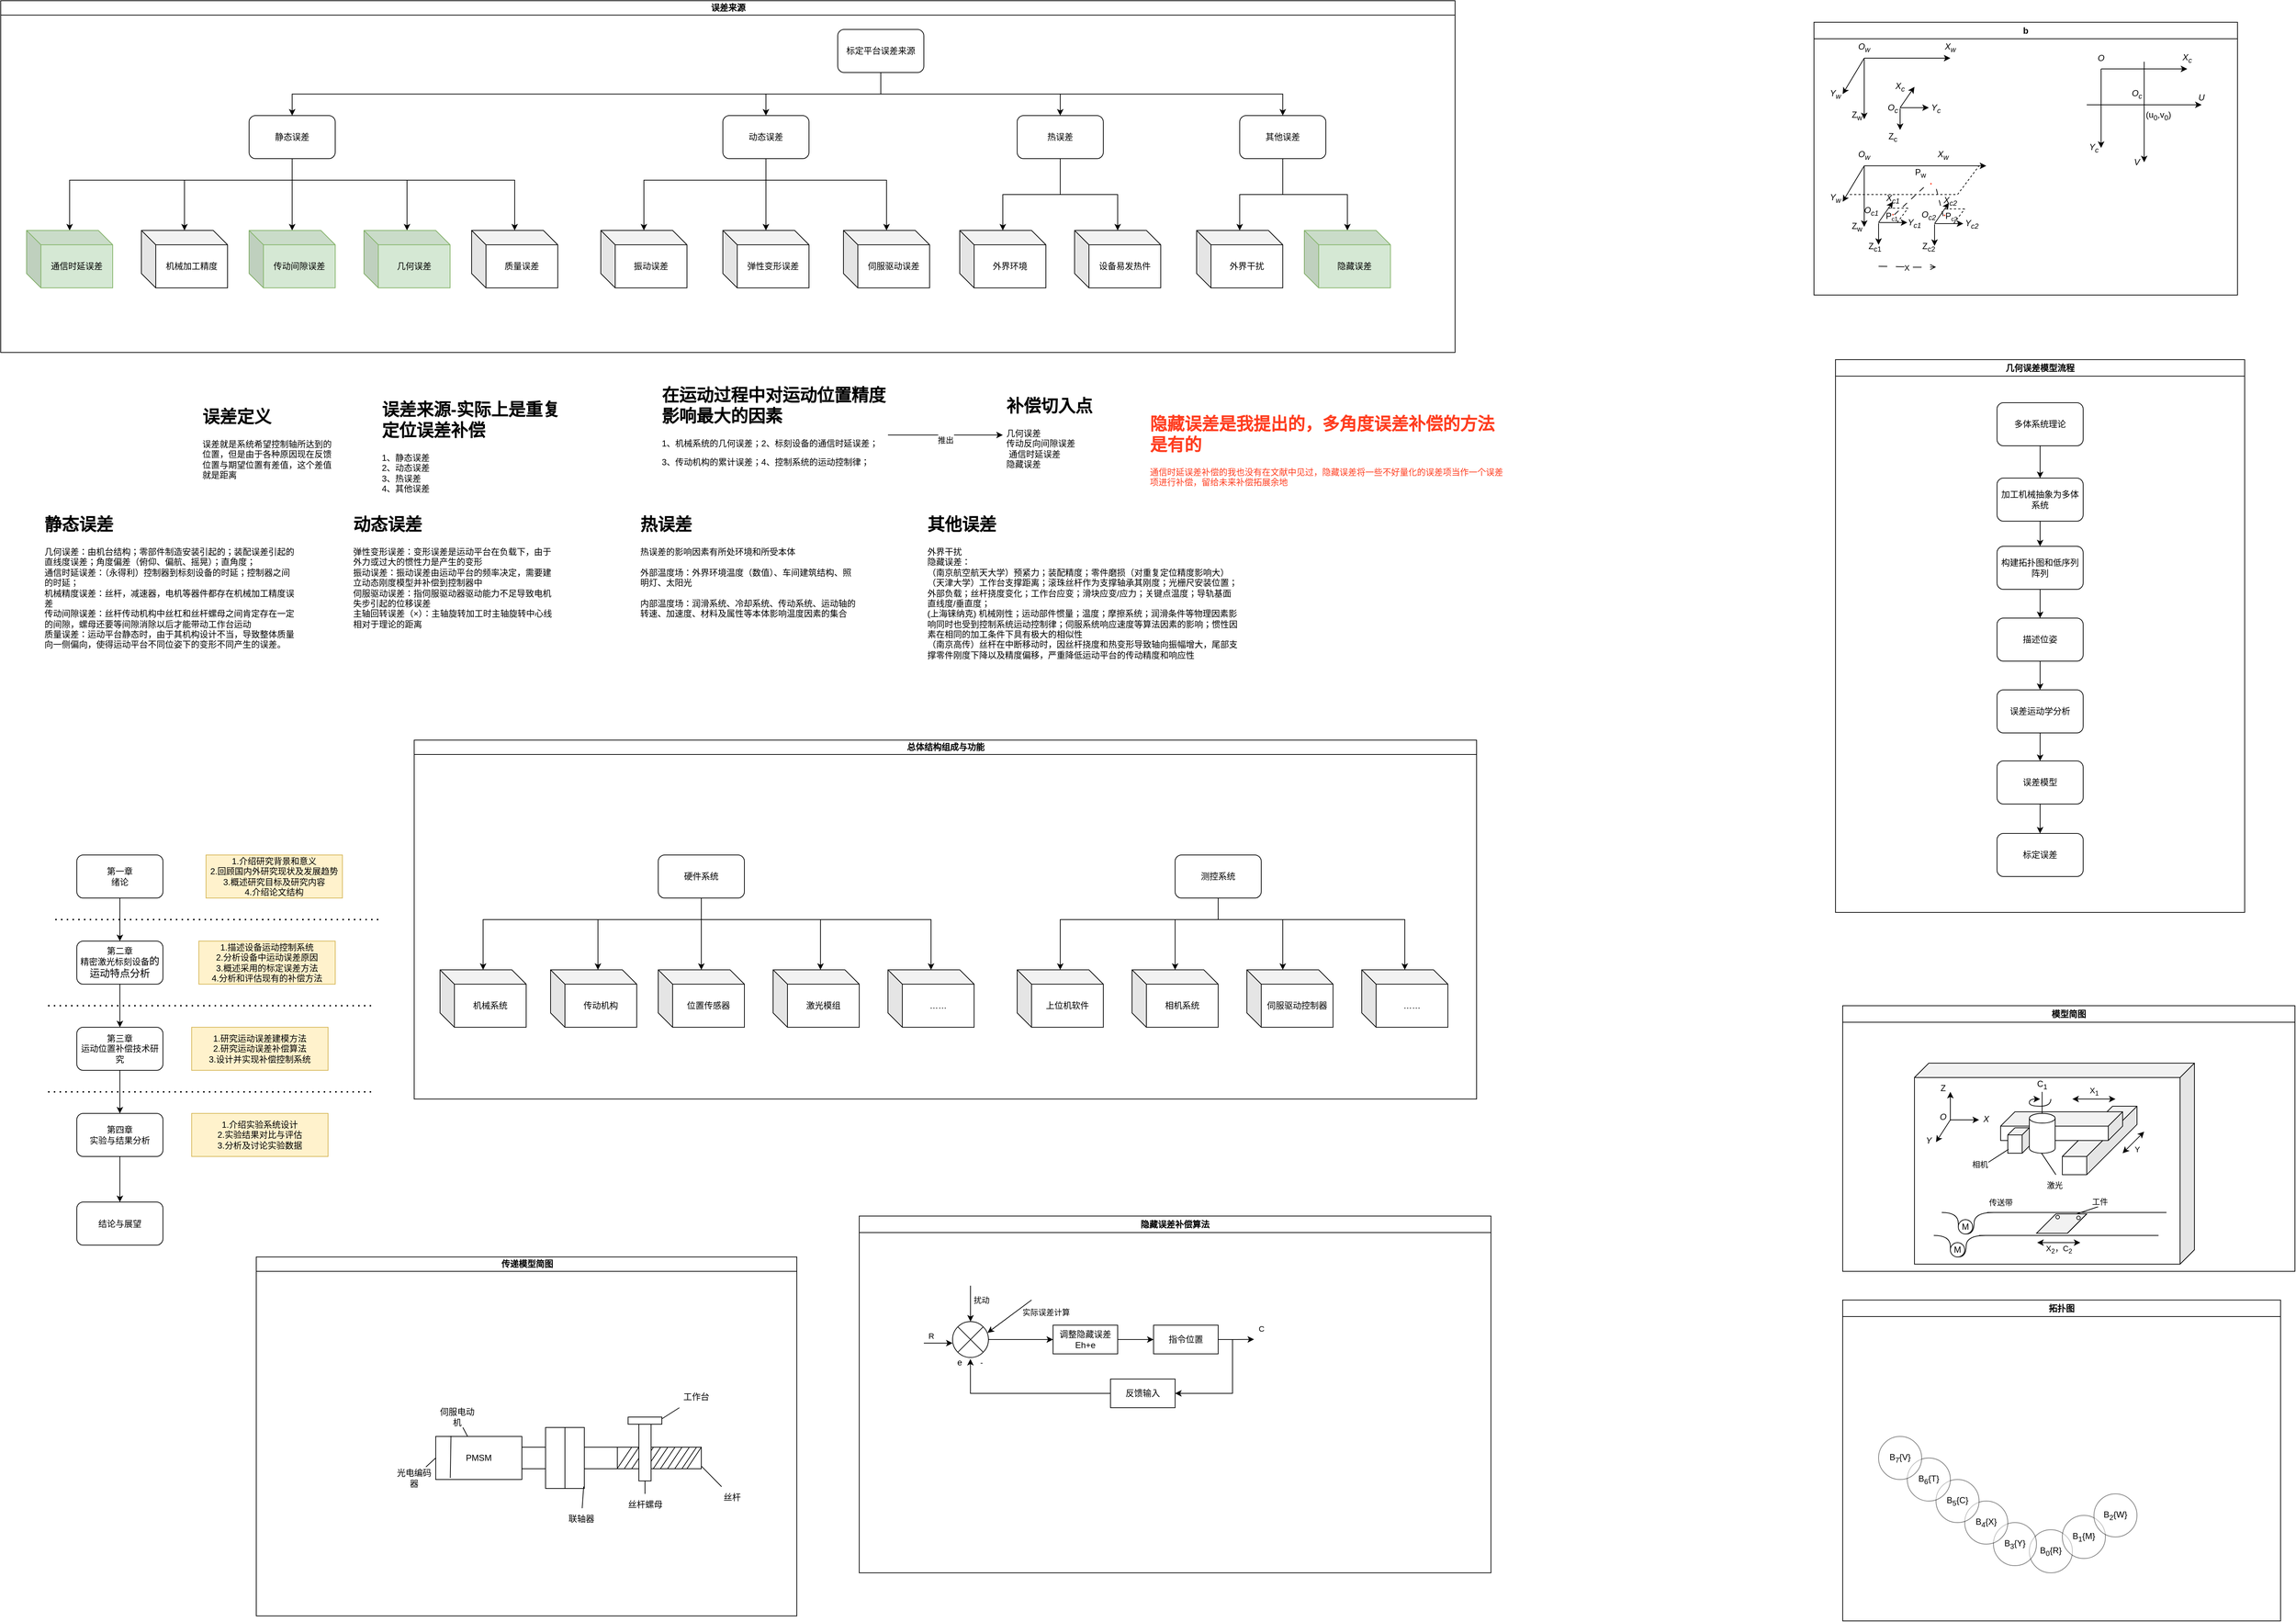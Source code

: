 <mxfile version="23.0.2" type="github">
  <diagram id="prtHgNgQTEPvFCAcTncT" name="Page-1">
    <mxGraphModel dx="1047" dy="963" grid="1" gridSize="10" guides="1" tooltips="1" connect="1" arrows="1" fold="1" page="1" pageScale="1" pageWidth="827" pageHeight="1169" math="0" shadow="0">
      <root>
        <mxCell id="0" />
        <mxCell id="1" parent="0" />
        <mxCell id="dNxyNK7c78bLwvsdeMH5-11" value="误差来源" style="swimlane;html=1;startSize=20;horizontal=1;containerType=tree;glass=0;" parent="1" vertex="1">
          <mxGeometry x="34" y="50" width="2026" height="490" as="geometry" />
        </mxCell>
        <mxCell id="ux9FGk7YxiCrDKr7o1Dm-57" style="edgeStyle=orthogonalEdgeStyle;rounded=0;orthogonalLoop=1;jettySize=auto;html=1;" parent="dNxyNK7c78bLwvsdeMH5-11" source="ux9FGk7YxiCrDKr7o1Dm-8" target="ux9FGk7YxiCrDKr7o1Dm-9" edge="1">
          <mxGeometry relative="1" as="geometry">
            <Array as="points">
              <mxPoint x="1226" y="130" />
              <mxPoint x="406" y="130" />
            </Array>
          </mxGeometry>
        </mxCell>
        <mxCell id="ux9FGk7YxiCrDKr7o1Dm-58" style="edgeStyle=orthogonalEdgeStyle;rounded=0;orthogonalLoop=1;jettySize=auto;html=1;" parent="dNxyNK7c78bLwvsdeMH5-11" source="ux9FGk7YxiCrDKr7o1Dm-8" target="ux9FGk7YxiCrDKr7o1Dm-10" edge="1">
          <mxGeometry relative="1" as="geometry">
            <Array as="points">
              <mxPoint x="1226" y="130" />
              <mxPoint x="1066" y="130" />
            </Array>
          </mxGeometry>
        </mxCell>
        <mxCell id="ux9FGk7YxiCrDKr7o1Dm-59" style="edgeStyle=orthogonalEdgeStyle;rounded=0;orthogonalLoop=1;jettySize=auto;html=1;" parent="dNxyNK7c78bLwvsdeMH5-11" source="ux9FGk7YxiCrDKr7o1Dm-8" target="ux9FGk7YxiCrDKr7o1Dm-11" edge="1">
          <mxGeometry relative="1" as="geometry">
            <Array as="points">
              <mxPoint x="1226" y="130" />
              <mxPoint x="1476" y="130" />
            </Array>
          </mxGeometry>
        </mxCell>
        <mxCell id="ux9FGk7YxiCrDKr7o1Dm-60" style="edgeStyle=orthogonalEdgeStyle;rounded=0;orthogonalLoop=1;jettySize=auto;html=1;" parent="dNxyNK7c78bLwvsdeMH5-11" source="ux9FGk7YxiCrDKr7o1Dm-8" target="ux9FGk7YxiCrDKr7o1Dm-12" edge="1">
          <mxGeometry relative="1" as="geometry">
            <Array as="points">
              <mxPoint x="1226" y="130" />
              <mxPoint x="1786" y="130" />
            </Array>
          </mxGeometry>
        </mxCell>
        <mxCell id="ux9FGk7YxiCrDKr7o1Dm-8" value="标定平台误差来源" style="rounded=1;whiteSpace=wrap;html=1;" parent="dNxyNK7c78bLwvsdeMH5-11" vertex="1">
          <mxGeometry x="1166" y="40" width="120" height="60" as="geometry" />
        </mxCell>
        <mxCell id="ux9FGk7YxiCrDKr7o1Dm-45" style="edgeStyle=orthogonalEdgeStyle;rounded=0;orthogonalLoop=1;jettySize=auto;html=1;" parent="dNxyNK7c78bLwvsdeMH5-11" source="ux9FGk7YxiCrDKr7o1Dm-9" target="ux9FGk7YxiCrDKr7o1Dm-13" edge="1">
          <mxGeometry relative="1" as="geometry">
            <Array as="points">
              <mxPoint x="406" y="250" />
              <mxPoint x="96" y="250" />
            </Array>
          </mxGeometry>
        </mxCell>
        <mxCell id="ux9FGk7YxiCrDKr7o1Dm-46" style="edgeStyle=orthogonalEdgeStyle;rounded=0;orthogonalLoop=1;jettySize=auto;html=1;" parent="dNxyNK7c78bLwvsdeMH5-11" source="ux9FGk7YxiCrDKr7o1Dm-9" target="ux9FGk7YxiCrDKr7o1Dm-14" edge="1">
          <mxGeometry relative="1" as="geometry">
            <Array as="points">
              <mxPoint x="406" y="250" />
              <mxPoint x="256" y="250" />
            </Array>
          </mxGeometry>
        </mxCell>
        <mxCell id="ux9FGk7YxiCrDKr7o1Dm-47" style="edgeStyle=orthogonalEdgeStyle;rounded=0;orthogonalLoop=1;jettySize=auto;html=1;" parent="dNxyNK7c78bLwvsdeMH5-11" source="ux9FGk7YxiCrDKr7o1Dm-9" target="ux9FGk7YxiCrDKr7o1Dm-18" edge="1">
          <mxGeometry relative="1" as="geometry" />
        </mxCell>
        <mxCell id="ux9FGk7YxiCrDKr7o1Dm-48" style="edgeStyle=orthogonalEdgeStyle;rounded=0;orthogonalLoop=1;jettySize=auto;html=1;" parent="dNxyNK7c78bLwvsdeMH5-11" source="ux9FGk7YxiCrDKr7o1Dm-9" target="ux9FGk7YxiCrDKr7o1Dm-19" edge="1">
          <mxGeometry relative="1" as="geometry">
            <Array as="points">
              <mxPoint x="406" y="250" />
              <mxPoint x="566" y="250" />
            </Array>
          </mxGeometry>
        </mxCell>
        <mxCell id="ux9FGk7YxiCrDKr7o1Dm-49" style="edgeStyle=orthogonalEdgeStyle;rounded=0;orthogonalLoop=1;jettySize=auto;html=1;" parent="dNxyNK7c78bLwvsdeMH5-11" source="ux9FGk7YxiCrDKr7o1Dm-9" target="ux9FGk7YxiCrDKr7o1Dm-37" edge="1">
          <mxGeometry relative="1" as="geometry">
            <Array as="points">
              <mxPoint x="406" y="250" />
              <mxPoint x="716" y="250" />
            </Array>
          </mxGeometry>
        </mxCell>
        <mxCell id="ux9FGk7YxiCrDKr7o1Dm-9" value="&lt;span style=&quot;color: rgb(0, 0, 0); font-family: Helvetica; font-size: 12px; font-style: normal; font-variant-ligatures: normal; font-variant-caps: normal; font-weight: 400; letter-spacing: normal; orphans: 2; text-align: center; text-indent: 0px; text-transform: none; widows: 2; word-spacing: 0px; -webkit-text-stroke-width: 0px; background-color: rgb(251, 251, 251); text-decoration-thickness: initial; text-decoration-style: initial; text-decoration-color: initial; float: none; display: inline !important;&quot;&gt;静态误差&lt;/span&gt;" style="rounded=1;whiteSpace=wrap;html=1;" parent="dNxyNK7c78bLwvsdeMH5-11" vertex="1">
          <mxGeometry x="346" y="160" width="120" height="60" as="geometry" />
        </mxCell>
        <mxCell id="ux9FGk7YxiCrDKr7o1Dm-50" style="edgeStyle=orthogonalEdgeStyle;rounded=0;orthogonalLoop=1;jettySize=auto;html=1;" parent="dNxyNK7c78bLwvsdeMH5-11" source="ux9FGk7YxiCrDKr7o1Dm-10" target="ux9FGk7YxiCrDKr7o1Dm-38" edge="1">
          <mxGeometry relative="1" as="geometry">
            <Array as="points">
              <mxPoint x="1066" y="250" />
              <mxPoint x="896" y="250" />
            </Array>
          </mxGeometry>
        </mxCell>
        <mxCell id="ux9FGk7YxiCrDKr7o1Dm-51" style="edgeStyle=orthogonalEdgeStyle;rounded=0;orthogonalLoop=1;jettySize=auto;html=1;" parent="dNxyNK7c78bLwvsdeMH5-11" source="ux9FGk7YxiCrDKr7o1Dm-10" target="ux9FGk7YxiCrDKr7o1Dm-39" edge="1">
          <mxGeometry relative="1" as="geometry" />
        </mxCell>
        <mxCell id="ux9FGk7YxiCrDKr7o1Dm-52" style="edgeStyle=orthogonalEdgeStyle;rounded=0;orthogonalLoop=1;jettySize=auto;html=1;" parent="dNxyNK7c78bLwvsdeMH5-11" source="ux9FGk7YxiCrDKr7o1Dm-10" target="ux9FGk7YxiCrDKr7o1Dm-40" edge="1">
          <mxGeometry relative="1" as="geometry">
            <Array as="points">
              <mxPoint x="1066" y="250" />
              <mxPoint x="1234" y="250" />
            </Array>
          </mxGeometry>
        </mxCell>
        <mxCell id="ux9FGk7YxiCrDKr7o1Dm-10" value="动态误差" style="rounded=1;whiteSpace=wrap;html=1;" parent="dNxyNK7c78bLwvsdeMH5-11" vertex="1">
          <mxGeometry x="1006" y="160" width="120" height="60" as="geometry" />
        </mxCell>
        <mxCell id="ux9FGk7YxiCrDKr7o1Dm-53" style="edgeStyle=orthogonalEdgeStyle;rounded=0;orthogonalLoop=1;jettySize=auto;html=1;" parent="dNxyNK7c78bLwvsdeMH5-11" source="ux9FGk7YxiCrDKr7o1Dm-11" target="ux9FGk7YxiCrDKr7o1Dm-15" edge="1">
          <mxGeometry relative="1" as="geometry" />
        </mxCell>
        <mxCell id="ux9FGk7YxiCrDKr7o1Dm-54" style="edgeStyle=orthogonalEdgeStyle;rounded=0;orthogonalLoop=1;jettySize=auto;html=1;" parent="dNxyNK7c78bLwvsdeMH5-11" source="ux9FGk7YxiCrDKr7o1Dm-11" target="ux9FGk7YxiCrDKr7o1Dm-16" edge="1">
          <mxGeometry relative="1" as="geometry" />
        </mxCell>
        <mxCell id="ux9FGk7YxiCrDKr7o1Dm-11" value="热误差" style="rounded=1;whiteSpace=wrap;html=1;" parent="dNxyNK7c78bLwvsdeMH5-11" vertex="1">
          <mxGeometry x="1416" y="160" width="120" height="60" as="geometry" />
        </mxCell>
        <mxCell id="ux9FGk7YxiCrDKr7o1Dm-55" style="edgeStyle=orthogonalEdgeStyle;rounded=0;orthogonalLoop=1;jettySize=auto;html=1;" parent="dNxyNK7c78bLwvsdeMH5-11" source="ux9FGk7YxiCrDKr7o1Dm-12" target="ux9FGk7YxiCrDKr7o1Dm-21" edge="1">
          <mxGeometry relative="1" as="geometry" />
        </mxCell>
        <mxCell id="ux9FGk7YxiCrDKr7o1Dm-56" style="edgeStyle=orthogonalEdgeStyle;rounded=0;orthogonalLoop=1;jettySize=auto;html=1;" parent="dNxyNK7c78bLwvsdeMH5-11" source="ux9FGk7YxiCrDKr7o1Dm-12" target="ux9FGk7YxiCrDKr7o1Dm-35" edge="1">
          <mxGeometry relative="1" as="geometry" />
        </mxCell>
        <mxCell id="ux9FGk7YxiCrDKr7o1Dm-12" value="其他误差" style="rounded=1;whiteSpace=wrap;html=1;" parent="dNxyNK7c78bLwvsdeMH5-11" vertex="1">
          <mxGeometry x="1726" y="160" width="120" height="60" as="geometry" />
        </mxCell>
        <mxCell id="ux9FGk7YxiCrDKr7o1Dm-13" value="通信时延误差" style="shape=cube;whiteSpace=wrap;html=1;boundedLbl=1;backgroundOutline=1;darkOpacity=0.05;darkOpacity2=0.1;fillColor=#d5e8d4;strokeColor=#82b366;" parent="dNxyNK7c78bLwvsdeMH5-11" vertex="1">
          <mxGeometry x="36" y="320" width="120" height="80" as="geometry" />
        </mxCell>
        <mxCell id="ux9FGk7YxiCrDKr7o1Dm-14" value="机械加工精度" style="shape=cube;whiteSpace=wrap;html=1;boundedLbl=1;backgroundOutline=1;darkOpacity=0.05;darkOpacity2=0.1;" parent="dNxyNK7c78bLwvsdeMH5-11" vertex="1">
          <mxGeometry x="196" y="320" width="120" height="80" as="geometry" />
        </mxCell>
        <mxCell id="ux9FGk7YxiCrDKr7o1Dm-15" value="外界环境" style="shape=cube;whiteSpace=wrap;html=1;boundedLbl=1;backgroundOutline=1;darkOpacity=0.05;darkOpacity2=0.1;" parent="dNxyNK7c78bLwvsdeMH5-11" vertex="1">
          <mxGeometry x="1336" y="320" width="120" height="80" as="geometry" />
        </mxCell>
        <mxCell id="ux9FGk7YxiCrDKr7o1Dm-16" value="设备易发热件" style="shape=cube;whiteSpace=wrap;html=1;boundedLbl=1;backgroundOutline=1;darkOpacity=0.05;darkOpacity2=0.1;" parent="dNxyNK7c78bLwvsdeMH5-11" vertex="1">
          <mxGeometry x="1496" y="320" width="120" height="80" as="geometry" />
        </mxCell>
        <mxCell id="ux9FGk7YxiCrDKr7o1Dm-18" value="传动间隙误差" style="shape=cube;whiteSpace=wrap;html=1;boundedLbl=1;backgroundOutline=1;darkOpacity=0.05;darkOpacity2=0.1;fillColor=#d5e8d4;strokeColor=#82b366;" parent="dNxyNK7c78bLwvsdeMH5-11" vertex="1">
          <mxGeometry x="346" y="320" width="120" height="80" as="geometry" />
        </mxCell>
        <mxCell id="ux9FGk7YxiCrDKr7o1Dm-19" value="几何误差" style="shape=cube;whiteSpace=wrap;html=1;boundedLbl=1;backgroundOutline=1;darkOpacity=0.05;darkOpacity2=0.1;fillColor=#d5e8d4;strokeColor=#82b366;" parent="dNxyNK7c78bLwvsdeMH5-11" vertex="1">
          <mxGeometry x="506" y="320" width="120" height="80" as="geometry" />
        </mxCell>
        <mxCell id="ux9FGk7YxiCrDKr7o1Dm-21" value="外界干扰" style="shape=cube;whiteSpace=wrap;html=1;boundedLbl=1;backgroundOutline=1;darkOpacity=0.05;darkOpacity2=0.1;" parent="dNxyNK7c78bLwvsdeMH5-11" vertex="1">
          <mxGeometry x="1666" y="320" width="120" height="80" as="geometry" />
        </mxCell>
        <mxCell id="ux9FGk7YxiCrDKr7o1Dm-35" value="隐藏误差" style="shape=cube;whiteSpace=wrap;html=1;boundedLbl=1;backgroundOutline=1;darkOpacity=0.05;darkOpacity2=0.1;fillColor=#d5e8d4;strokeColor=#82b366;" parent="dNxyNK7c78bLwvsdeMH5-11" vertex="1">
          <mxGeometry x="1816" y="320" width="120" height="80" as="geometry" />
        </mxCell>
        <mxCell id="ux9FGk7YxiCrDKr7o1Dm-37" value="质量误差" style="shape=cube;whiteSpace=wrap;html=1;boundedLbl=1;backgroundOutline=1;darkOpacity=0.05;darkOpacity2=0.1;" parent="dNxyNK7c78bLwvsdeMH5-11" vertex="1">
          <mxGeometry x="656" y="320" width="120" height="80" as="geometry" />
        </mxCell>
        <mxCell id="ux9FGk7YxiCrDKr7o1Dm-38" value="振动误差" style="shape=cube;whiteSpace=wrap;html=1;boundedLbl=1;backgroundOutline=1;darkOpacity=0.05;darkOpacity2=0.1;" parent="dNxyNK7c78bLwvsdeMH5-11" vertex="1">
          <mxGeometry x="836" y="320" width="120" height="80" as="geometry" />
        </mxCell>
        <mxCell id="ux9FGk7YxiCrDKr7o1Dm-39" value="弹性变形误差" style="shape=cube;whiteSpace=wrap;html=1;boundedLbl=1;backgroundOutline=1;darkOpacity=0.05;darkOpacity2=0.1;" parent="dNxyNK7c78bLwvsdeMH5-11" vertex="1">
          <mxGeometry x="1006" y="320" width="120" height="80" as="geometry" />
        </mxCell>
        <mxCell id="ux9FGk7YxiCrDKr7o1Dm-40" value="伺服驱动误差" style="shape=cube;whiteSpace=wrap;html=1;boundedLbl=1;backgroundOutline=1;darkOpacity=0.05;darkOpacity2=0.1;" parent="dNxyNK7c78bLwvsdeMH5-11" vertex="1">
          <mxGeometry x="1174" y="320" width="120" height="80" as="geometry" />
        </mxCell>
        <mxCell id="ux9FGk7YxiCrDKr7o1Dm-1" value="&lt;h1&gt;误差来源-实际上是重复定位误差补偿&lt;/h1&gt;&lt;div&gt;1、静态误差&lt;/div&gt;&lt;div&gt;2、动态误差&lt;/div&gt;&lt;div&gt;3、热误差&lt;/div&gt;&lt;div&gt;4、其他误差&lt;/div&gt;" style="text;html=1;strokeColor=none;fillColor=none;spacing=5;spacingTop=-20;whiteSpace=wrap;overflow=hidden;rounded=0;" parent="1" vertex="1">
          <mxGeometry x="560" y="600" width="270" height="230" as="geometry" />
        </mxCell>
        <mxCell id="ux9FGk7YxiCrDKr7o1Dm-17" value="&lt;h1&gt;热误差&lt;/h1&gt;&lt;div&gt;热误差的影响因素有所处环境和所受本体&lt;/div&gt;&lt;div&gt;&lt;br&gt;&lt;/div&gt;&lt;div&gt;外部温度场：外界环境温度（数值）、车间建筑结构、照明灯、太阳光&lt;/div&gt;&lt;div&gt;&lt;br&gt;&lt;/div&gt;&lt;div&gt;内部温度场：润滑系统、冷却系统、传动系统、运动轴的转速、加速度、材料及属性等本体影响温度因素的集合&lt;/div&gt;&lt;div&gt;&lt;br&gt;&lt;/div&gt;" style="text;html=1;strokeColor=none;fillColor=none;spacing=5;spacingTop=-20;whiteSpace=wrap;overflow=hidden;rounded=0;" parent="1" vertex="1">
          <mxGeometry x="920" y="760" width="310" height="240" as="geometry" />
        </mxCell>
        <mxCell id="ux9FGk7YxiCrDKr7o1Dm-20" value="&lt;h1&gt;静态误差&lt;/h1&gt;&lt;div&gt;&lt;font style=&quot;font-size: 12px;&quot;&gt;几何误差：由机台结构；零部件制造安装引起的；装配误差引起的直线度误差；角度偏差（俯仰、偏航、摇晃）；直角度；&lt;/font&gt;&lt;/div&gt;&lt;div&gt;&lt;font style=&quot;font-size: 12px;&quot;&gt;通信时延误差：（永得利）控制器到标刻设备的时延；控制器之间的时延；&lt;/font&gt;&lt;/div&gt;&lt;div&gt;&lt;div&gt;&lt;font style=&quot;font-size: 12px;&quot;&gt;机械精度误差：丝杆，减速器，&lt;span style=&quot;background-color: initial;&quot;&gt;电机等器件都存在机械加工精度误差&lt;/span&gt;&lt;/font&gt;&lt;/div&gt;&lt;/div&gt;&lt;div&gt;&lt;div&gt;&lt;font style=&quot;font-size: 12px;&quot;&gt;传动间隙误差：丝杆传动机构中丝&lt;span style=&quot;background-color: initial;&quot;&gt;杠和丝杆螺母之间肯定存在一定的间隙，&lt;/span&gt;螺母还要等间隙消除以后才能带动工作台运动&lt;/font&gt;&lt;/div&gt;&lt;/div&gt;&lt;div&gt;&lt;div&gt;&lt;font style=&quot;font-size: 12px;&quot;&gt;质量误差：运动平台静态时，由&lt;span style=&quot;background-color: initial;&quot;&gt;于其机构设计不当，导致整体质量向一侧偏向，使得运动平台不同位姿下的变形不同产生的误差。&lt;/span&gt;&lt;/font&gt;&lt;/div&gt;&lt;/div&gt;" style="text;html=1;strokeColor=none;fillColor=none;spacing=5;spacingTop=-20;whiteSpace=wrap;overflow=hidden;rounded=0;" parent="1" vertex="1">
          <mxGeometry x="90" y="760" width="360" height="270" as="geometry" />
        </mxCell>
        <mxCell id="ux9FGk7YxiCrDKr7o1Dm-36" value="&lt;h1&gt;其他误差&lt;/h1&gt;&lt;div&gt;外界干扰&lt;/div&gt;&lt;div&gt;隐藏误差：&lt;/div&gt;（南京航空航天大学）&lt;span style=&quot;background-color: initial;&quot;&gt;预紧力；装配精度；零&lt;/span&gt;件磨损（对重复定位精度影响大）&lt;br&gt;（天津大学）工作台支撑距离；滚珠丝杆作为支撑轴承其刚度；光栅尺安装位置；外部负载；丝杆挠度变化；工作台应变；滑块应变/应力；关键点温度；导轨基面直线度/垂直度；&lt;br&gt;(上海铼纳克) 机械刚性；运动部件惯量；温度；摩擦系统；润滑条件等物理因素影响同时也受到控制系统运动控制律；伺服系统响应速度等算法因素的影响；惯性因素在相同的加工条件下具有极大的相似性&lt;br&gt;（南京高传）丝杆在中断移动时，因丝杆挠度和热变形导致轴向振幅增大，尾部支撑零件刚度下降以及精度偏移，严重降低运动平台的传动精度和响应性" style="text;html=1;strokeColor=none;fillColor=none;spacing=5;spacingTop=-20;whiteSpace=wrap;overflow=hidden;rounded=0;" parent="1" vertex="1">
          <mxGeometry x="1320" y="760" width="440" height="240" as="geometry" />
        </mxCell>
        <mxCell id="ux9FGk7YxiCrDKr7o1Dm-42" value="&lt;h1&gt;动态误差&lt;/h1&gt;&lt;div&gt;&lt;font style=&quot;font-size: 12px;&quot;&gt;弹性变形误差：变形误差是运动平台在负载下，由于外力或过大的惯性&lt;span style=&quot;background-color: initial;&quot;&gt;力是产生的变形&lt;/span&gt;&lt;/font&gt;&lt;/div&gt;&lt;div&gt;&lt;font style=&quot;font-size: 12px;&quot;&gt;&lt;span style=&quot;background-color: initial;&quot;&gt;振动误差：&lt;/span&gt;振动误差由运动平台的频率决定，&lt;span style=&quot;background-color: initial;&quot;&gt;需要建立动态刚度模型并补偿到控制器中&lt;/span&gt;&lt;/font&gt;&lt;/div&gt;&lt;div&gt;&lt;div&gt;&lt;font style=&quot;font-size: 12px;&quot;&gt;伺服驱动误差：指伺服驱动器驱动能力不足导致电机失步引起的位移误差&lt;/font&gt;&lt;/div&gt;&lt;/div&gt;&lt;div&gt;&lt;font style=&quot;font-size: 12px;&quot;&gt;主轴回转误差（×）：主轴旋转加工时主轴旋转中心线相对于理论的距离&lt;/font&gt;&lt;/div&gt;" style="text;html=1;strokeColor=none;fillColor=none;spacing=5;spacingTop=-20;whiteSpace=wrap;overflow=hidden;rounded=0;" parent="1" vertex="1">
          <mxGeometry x="520" y="760" width="290" height="190" as="geometry" />
        </mxCell>
        <mxCell id="ux9FGk7YxiCrDKr7o1Dm-44" value="&lt;h1&gt;误差定义&lt;br&gt;&lt;/h1&gt;&lt;div&gt;误差就是系统希望控制轴所达到的位置，但是由于各种原因现在反馈位置与期望位置有差值，这个差值就是距离&lt;br&gt;&lt;/div&gt;" style="text;html=1;strokeColor=none;fillColor=none;spacing=5;spacingTop=-20;whiteSpace=wrap;overflow=hidden;rounded=0;" parent="1" vertex="1">
          <mxGeometry x="310" y="610" width="190" height="120" as="geometry" />
        </mxCell>
        <mxCell id="ux9FGk7YxiCrDKr7o1Dm-63" value="&lt;h1&gt;补偿切入点&lt;/h1&gt;&lt;div&gt;几何误差&lt;/div&gt;&lt;div&gt;传动反向间隙误差&lt;/div&gt;&lt;div&gt;&amp;nbsp;通信时延误差&lt;/div&gt;&lt;div&gt;隐藏误差&lt;/div&gt;" style="text;html=1;strokeColor=none;fillColor=none;spacing=5;spacingTop=-20;whiteSpace=wrap;overflow=hidden;rounded=0;" parent="1" vertex="1">
          <mxGeometry x="1430" y="595" width="190" height="120" as="geometry" />
        </mxCell>
        <mxCell id="ux9FGk7YxiCrDKr7o1Dm-65" value="&lt;br&gt;推出" style="edgeStyle=orthogonalEdgeStyle;rounded=0;orthogonalLoop=1;jettySize=auto;html=1;" parent="1" source="ux9FGk7YxiCrDKr7o1Dm-64" target="ux9FGk7YxiCrDKr7o1Dm-63" edge="1">
          <mxGeometry relative="1" as="geometry" />
        </mxCell>
        <mxCell id="ux9FGk7YxiCrDKr7o1Dm-64" value="&lt;h1&gt;在运动过程中对运动位置精度影响最大的因素&lt;/h1&gt;&lt;p&gt;1、机械系统的几何误差；2、标刻设备的通信时延误差；&lt;/p&gt;&lt;p&gt;3、传动机构的累计误差；4、控制系统的运动控制律；&lt;/p&gt;" style="text;html=1;strokeColor=none;fillColor=none;spacing=5;spacingTop=-20;whiteSpace=wrap;overflow=hidden;rounded=0;" parent="1" vertex="1">
          <mxGeometry x="950" y="580" width="320" height="150" as="geometry" />
        </mxCell>
        <mxCell id="ux9FGk7YxiCrDKr7o1Dm-66" value="&lt;h1&gt;&lt;font color=&quot;#ff3d1f&quot;&gt;隐藏误差是我提出的，多角度误差补偿的方法是有的&lt;/font&gt;&lt;/h1&gt;&lt;div&gt;&lt;font color=&quot;#ff3d1f&quot;&gt;通信时延误差补偿的我也没有在文献中见过，隐藏误差将一些不好量化的误差项当作一个误差项进行补偿，留给未来补偿拓展余地&lt;/font&gt;&lt;/div&gt;" style="text;html=1;strokeColor=none;fillColor=none;spacing=5;spacingTop=-20;whiteSpace=wrap;overflow=hidden;rounded=0;" parent="1" vertex="1">
          <mxGeometry x="1630" y="620" width="510" height="130" as="geometry" />
        </mxCell>
        <mxCell id="lxcbjtFvWMlM8hvbjrdO-10" value="" style="edgeStyle=orthogonalEdgeStyle;rounded=0;orthogonalLoop=1;jettySize=auto;html=1;" parent="1" source="lxcbjtFvWMlM8hvbjrdO-1" target="lxcbjtFvWMlM8hvbjrdO-2" edge="1">
          <mxGeometry relative="1" as="geometry" />
        </mxCell>
        <mxCell id="lxcbjtFvWMlM8hvbjrdO-1" value="第一章&lt;br&gt;绪论" style="rounded=1;whiteSpace=wrap;html=1;" parent="1" vertex="1">
          <mxGeometry x="140" y="1240" width="120" height="60" as="geometry" />
        </mxCell>
        <mxCell id="lxcbjtFvWMlM8hvbjrdO-11" value="" style="edgeStyle=orthogonalEdgeStyle;rounded=0;orthogonalLoop=1;jettySize=auto;html=1;" parent="1" source="lxcbjtFvWMlM8hvbjrdO-2" target="lxcbjtFvWMlM8hvbjrdO-3" edge="1">
          <mxGeometry relative="1" as="geometry" />
        </mxCell>
        <mxCell id="lxcbjtFvWMlM8hvbjrdO-2" value="第二章&lt;br&gt;&lt;font style=&quot;background-color: initial;&quot; face=&quot;宋体&quot;&gt;精密激光标刻设备&lt;/font&gt;&lt;span style=&quot;background-color: initial; font-family: 宋体; font-size: 10.5pt;&quot;&gt;的&lt;/span&gt;&lt;span style=&quot;background-color: initial; font-family: Calibri; font-size: 10.5pt;&quot;&gt;&lt;font face=&quot;宋体&quot;&gt;运动特点分析&lt;/font&gt;&lt;/span&gt;" style="rounded=1;whiteSpace=wrap;html=1;" parent="1" vertex="1">
          <mxGeometry x="140" y="1360" width="120" height="60" as="geometry" />
        </mxCell>
        <mxCell id="lxcbjtFvWMlM8hvbjrdO-12" value="" style="edgeStyle=orthogonalEdgeStyle;rounded=0;orthogonalLoop=1;jettySize=auto;html=1;" parent="1" source="lxcbjtFvWMlM8hvbjrdO-3" target="lxcbjtFvWMlM8hvbjrdO-4" edge="1">
          <mxGeometry relative="1" as="geometry" />
        </mxCell>
        <mxCell id="lxcbjtFvWMlM8hvbjrdO-3" value="第三章&lt;br&gt;&lt;span style=&quot;font-family: 宋体; background-color: initial;&quot;&gt;运动位置补偿技术研究&lt;/span&gt;" style="rounded=1;whiteSpace=wrap;html=1;" parent="1" vertex="1">
          <mxGeometry x="140" y="1480" width="120" height="60" as="geometry" />
        </mxCell>
        <mxCell id="lxcbjtFvWMlM8hvbjrdO-13" value="" style="edgeStyle=orthogonalEdgeStyle;rounded=0;orthogonalLoop=1;jettySize=auto;html=1;" parent="1" source="lxcbjtFvWMlM8hvbjrdO-4" target="lxcbjtFvWMlM8hvbjrdO-6" edge="1">
          <mxGeometry relative="1" as="geometry" />
        </mxCell>
        <mxCell id="lxcbjtFvWMlM8hvbjrdO-4" value="第四章&lt;br&gt;&lt;span style=&quot;font-family: 宋体; background-color: initial;&quot;&gt;实验与结果分析&lt;/span&gt;" style="rounded=1;whiteSpace=wrap;html=1;" parent="1" vertex="1">
          <mxGeometry x="140" y="1600" width="120" height="60" as="geometry" />
        </mxCell>
        <mxCell id="lxcbjtFvWMlM8hvbjrdO-5" value="1.介绍研究背景和意义&lt;br&gt;2.回顾国内外研究现状及发展趋势&lt;br&gt;3.概述研究目标及研究内容&lt;br&gt;4.介绍论文结构" style="rounded=0;whiteSpace=wrap;html=1;fillColor=#fff2cc;strokeColor=#d6b656;" parent="1" vertex="1">
          <mxGeometry x="320" y="1240" width="190" height="60" as="geometry" />
        </mxCell>
        <mxCell id="lxcbjtFvWMlM8hvbjrdO-6" value="结论与展望" style="rounded=1;whiteSpace=wrap;html=1;" parent="1" vertex="1">
          <mxGeometry x="140" y="1723.5" width="120" height="60" as="geometry" />
        </mxCell>
        <mxCell id="lxcbjtFvWMlM8hvbjrdO-7" value="" style="endArrow=none;dashed=1;html=1;dashPattern=1 3;strokeWidth=2;rounded=0;" parent="1" edge="1">
          <mxGeometry width="50" height="50" relative="1" as="geometry">
            <mxPoint x="110" y="1330" as="sourcePoint" />
            <mxPoint x="560" y="1330" as="targetPoint" />
          </mxGeometry>
        </mxCell>
        <mxCell id="lxcbjtFvWMlM8hvbjrdO-9" value="1.描述设备运动控制系统&lt;br&gt;2.分析设备中运动误差原因&lt;br&gt;3.概述采用的标定误差方法&lt;br&gt;4.分析和评估现有的补偿方法" style="rounded=0;whiteSpace=wrap;html=1;fillColor=#fff2cc;strokeColor=#d6b656;" parent="1" vertex="1">
          <mxGeometry x="310" y="1360" width="190" height="60" as="geometry" />
        </mxCell>
        <mxCell id="lxcbjtFvWMlM8hvbjrdO-14" value="" style="endArrow=none;dashed=1;html=1;dashPattern=1 3;strokeWidth=2;rounded=0;" parent="1" edge="1">
          <mxGeometry width="50" height="50" relative="1" as="geometry">
            <mxPoint x="100" y="1450" as="sourcePoint" />
            <mxPoint x="550" y="1450" as="targetPoint" />
          </mxGeometry>
        </mxCell>
        <mxCell id="lxcbjtFvWMlM8hvbjrdO-15" value="1.研究运动误差建模方法&lt;br&gt;2.研究运动误差补偿算法&lt;br&gt;3.设计并实现补偿控制系统" style="rounded=0;whiteSpace=wrap;html=1;fillColor=#fff2cc;strokeColor=#d6b656;" parent="1" vertex="1">
          <mxGeometry x="300" y="1480" width="190" height="60" as="geometry" />
        </mxCell>
        <mxCell id="lxcbjtFvWMlM8hvbjrdO-16" value="1.介绍实验系统设计&lt;br&gt;2.实验结果对比与评估&lt;br&gt;3.分析及讨论实验数据" style="rounded=0;whiteSpace=wrap;html=1;fillColor=#fff2cc;strokeColor=#d6b656;" parent="1" vertex="1">
          <mxGeometry x="300" y="1600" width="190" height="60" as="geometry" />
        </mxCell>
        <mxCell id="lxcbjtFvWMlM8hvbjrdO-17" value="" style="endArrow=none;dashed=1;html=1;dashPattern=1 3;strokeWidth=2;rounded=0;" parent="1" edge="1">
          <mxGeometry width="50" height="50" relative="1" as="geometry">
            <mxPoint x="100" y="1570" as="sourcePoint" />
            <mxPoint x="550" y="1570" as="targetPoint" />
          </mxGeometry>
        </mxCell>
        <mxCell id="N_bDEIIRH4Gd33UH70QZ-1" value="总体结构组成与功能" style="swimlane;html=1;startSize=20;horizontal=1;containerType=tree;glass=0;" parent="1" vertex="1">
          <mxGeometry x="610" y="1080" width="1480" height="500" as="geometry" />
        </mxCell>
        <mxCell id="N_bDEIIRH4Gd33UH70QZ-7" style="edgeStyle=orthogonalEdgeStyle;rounded=0;orthogonalLoop=1;jettySize=auto;html=1;" parent="N_bDEIIRH4Gd33UH70QZ-1" source="N_bDEIIRH4Gd33UH70QZ-12" target="N_bDEIIRH4Gd33UH70QZ-23" edge="1">
          <mxGeometry relative="1" as="geometry">
            <Array as="points">
              <mxPoint x="400" y="250" />
              <mxPoint x="96" y="250" />
            </Array>
          </mxGeometry>
        </mxCell>
        <mxCell id="N_bDEIIRH4Gd33UH70QZ-8" style="edgeStyle=orthogonalEdgeStyle;rounded=0;orthogonalLoop=1;jettySize=auto;html=1;" parent="N_bDEIIRH4Gd33UH70QZ-1" source="N_bDEIIRH4Gd33UH70QZ-12" target="N_bDEIIRH4Gd33UH70QZ-24" edge="1">
          <mxGeometry relative="1" as="geometry">
            <Array as="points">
              <mxPoint x="400" y="250" />
              <mxPoint x="256" y="250" />
            </Array>
          </mxGeometry>
        </mxCell>
        <mxCell id="N_bDEIIRH4Gd33UH70QZ-9" style="edgeStyle=orthogonalEdgeStyle;rounded=0;orthogonalLoop=1;jettySize=auto;html=1;" parent="N_bDEIIRH4Gd33UH70QZ-1" source="N_bDEIIRH4Gd33UH70QZ-12" target="N_bDEIIRH4Gd33UH70QZ-27" edge="1">
          <mxGeometry relative="1" as="geometry" />
        </mxCell>
        <mxCell id="N_bDEIIRH4Gd33UH70QZ-10" style="edgeStyle=orthogonalEdgeStyle;rounded=0;orthogonalLoop=1;jettySize=auto;html=1;" parent="N_bDEIIRH4Gd33UH70QZ-1" source="N_bDEIIRH4Gd33UH70QZ-12" target="N_bDEIIRH4Gd33UH70QZ-28" edge="1">
          <mxGeometry relative="1" as="geometry">
            <Array as="points">
              <mxPoint x="400" y="250" />
              <mxPoint x="566" y="250" />
            </Array>
          </mxGeometry>
        </mxCell>
        <mxCell id="N_bDEIIRH4Gd33UH70QZ-38" style="edgeStyle=orthogonalEdgeStyle;rounded=0;orthogonalLoop=1;jettySize=auto;html=1;" parent="N_bDEIIRH4Gd33UH70QZ-1" source="N_bDEIIRH4Gd33UH70QZ-12" target="N_bDEIIRH4Gd33UH70QZ-37" edge="1">
          <mxGeometry relative="1" as="geometry">
            <Array as="points">
              <mxPoint x="400" y="250" />
              <mxPoint x="720" y="250" />
            </Array>
          </mxGeometry>
        </mxCell>
        <mxCell id="N_bDEIIRH4Gd33UH70QZ-12" value="&lt;span style=&quot;color: rgb(0, 0, 0); font-family: Helvetica; font-size: 12px; font-style: normal; font-variant-ligatures: normal; font-variant-caps: normal; font-weight: 400; letter-spacing: normal; orphans: 2; text-align: center; text-indent: 0px; text-transform: none; widows: 2; word-spacing: 0px; -webkit-text-stroke-width: 0px; background-color: rgb(251, 251, 251); text-decoration-thickness: initial; text-decoration-style: initial; text-decoration-color: initial; float: none; display: inline !important;&quot;&gt;硬件系统&lt;/span&gt;" style="rounded=1;whiteSpace=wrap;html=1;" parent="N_bDEIIRH4Gd33UH70QZ-1" vertex="1">
          <mxGeometry x="340" y="160" width="120" height="60" as="geometry" />
        </mxCell>
        <mxCell id="N_bDEIIRH4Gd33UH70QZ-20" style="edgeStyle=orthogonalEdgeStyle;rounded=0;orthogonalLoop=1;jettySize=auto;html=1;" parent="N_bDEIIRH4Gd33UH70QZ-1" source="N_bDEIIRH4Gd33UH70QZ-22" target="N_bDEIIRH4Gd33UH70QZ-29" edge="1">
          <mxGeometry relative="1" as="geometry">
            <Array as="points">
              <mxPoint x="1120" y="250" />
              <mxPoint x="1060" y="250" />
            </Array>
          </mxGeometry>
        </mxCell>
        <mxCell id="N_bDEIIRH4Gd33UH70QZ-21" style="edgeStyle=orthogonalEdgeStyle;rounded=0;orthogonalLoop=1;jettySize=auto;html=1;" parent="N_bDEIIRH4Gd33UH70QZ-1" source="N_bDEIIRH4Gd33UH70QZ-22" target="N_bDEIIRH4Gd33UH70QZ-30" edge="1">
          <mxGeometry relative="1" as="geometry">
            <Array as="points">
              <mxPoint x="1120" y="250" />
              <mxPoint x="1210" y="250" />
            </Array>
          </mxGeometry>
        </mxCell>
        <mxCell id="N_bDEIIRH4Gd33UH70QZ-36" style="edgeStyle=orthogonalEdgeStyle;rounded=0;orthogonalLoop=1;jettySize=auto;html=1;" parent="N_bDEIIRH4Gd33UH70QZ-1" source="N_bDEIIRH4Gd33UH70QZ-22" target="N_bDEIIRH4Gd33UH70QZ-35" edge="1">
          <mxGeometry relative="1" as="geometry">
            <Array as="points">
              <mxPoint x="1120" y="250" />
              <mxPoint x="900" y="250" />
            </Array>
          </mxGeometry>
        </mxCell>
        <mxCell id="N_bDEIIRH4Gd33UH70QZ-40" style="edgeStyle=orthogonalEdgeStyle;rounded=0;orthogonalLoop=1;jettySize=auto;html=1;" parent="N_bDEIIRH4Gd33UH70QZ-1" source="N_bDEIIRH4Gd33UH70QZ-22" target="N_bDEIIRH4Gd33UH70QZ-39" edge="1">
          <mxGeometry relative="1" as="geometry">
            <Array as="points">
              <mxPoint x="1120" y="250" />
              <mxPoint x="1380" y="250" />
            </Array>
          </mxGeometry>
        </mxCell>
        <mxCell id="N_bDEIIRH4Gd33UH70QZ-22" value="测控系统" style="rounded=1;whiteSpace=wrap;html=1;" parent="N_bDEIIRH4Gd33UH70QZ-1" vertex="1">
          <mxGeometry x="1060" y="160" width="120" height="60" as="geometry" />
        </mxCell>
        <mxCell id="N_bDEIIRH4Gd33UH70QZ-23" value="机械系统" style="shape=cube;whiteSpace=wrap;html=1;boundedLbl=1;backgroundOutline=1;darkOpacity=0.05;darkOpacity2=0.1;" parent="N_bDEIIRH4Gd33UH70QZ-1" vertex="1">
          <mxGeometry x="36" y="320" width="120" height="80" as="geometry" />
        </mxCell>
        <mxCell id="N_bDEIIRH4Gd33UH70QZ-24" value="传动机构" style="shape=cube;whiteSpace=wrap;html=1;boundedLbl=1;backgroundOutline=1;darkOpacity=0.05;darkOpacity2=0.1;" parent="N_bDEIIRH4Gd33UH70QZ-1" vertex="1">
          <mxGeometry x="190" y="320" width="120" height="80" as="geometry" />
        </mxCell>
        <mxCell id="N_bDEIIRH4Gd33UH70QZ-27" value="位置传感器" style="shape=cube;whiteSpace=wrap;html=1;boundedLbl=1;backgroundOutline=1;darkOpacity=0.05;darkOpacity2=0.1;" parent="N_bDEIIRH4Gd33UH70QZ-1" vertex="1">
          <mxGeometry x="340" y="320" width="120" height="80" as="geometry" />
        </mxCell>
        <mxCell id="N_bDEIIRH4Gd33UH70QZ-28" value="激光模组" style="shape=cube;whiteSpace=wrap;html=1;boundedLbl=1;backgroundOutline=1;darkOpacity=0.05;darkOpacity2=0.1;" parent="N_bDEIIRH4Gd33UH70QZ-1" vertex="1">
          <mxGeometry x="500" y="320" width="120" height="80" as="geometry" />
        </mxCell>
        <mxCell id="N_bDEIIRH4Gd33UH70QZ-29" value="相机系统" style="shape=cube;whiteSpace=wrap;html=1;boundedLbl=1;backgroundOutline=1;darkOpacity=0.05;darkOpacity2=0.1;" parent="N_bDEIIRH4Gd33UH70QZ-1" vertex="1">
          <mxGeometry x="1000" y="320" width="120" height="80" as="geometry" />
        </mxCell>
        <mxCell id="N_bDEIIRH4Gd33UH70QZ-30" value="伺服驱动控制器" style="shape=cube;whiteSpace=wrap;html=1;boundedLbl=1;backgroundOutline=1;darkOpacity=0.05;darkOpacity2=0.1;" parent="N_bDEIIRH4Gd33UH70QZ-1" vertex="1">
          <mxGeometry x="1160" y="320" width="120" height="80" as="geometry" />
        </mxCell>
        <mxCell id="N_bDEIIRH4Gd33UH70QZ-35" value="上位机软件" style="shape=cube;whiteSpace=wrap;html=1;boundedLbl=1;backgroundOutline=1;darkOpacity=0.05;darkOpacity2=0.1;" parent="N_bDEIIRH4Gd33UH70QZ-1" vertex="1">
          <mxGeometry x="840" y="320" width="120" height="80" as="geometry" />
        </mxCell>
        <mxCell id="N_bDEIIRH4Gd33UH70QZ-37" value="……" style="shape=cube;whiteSpace=wrap;html=1;boundedLbl=1;backgroundOutline=1;darkOpacity=0.05;darkOpacity2=0.1;" parent="N_bDEIIRH4Gd33UH70QZ-1" vertex="1">
          <mxGeometry x="660" y="320" width="120" height="80" as="geometry" />
        </mxCell>
        <mxCell id="N_bDEIIRH4Gd33UH70QZ-39" value="……" style="shape=cube;whiteSpace=wrap;html=1;boundedLbl=1;backgroundOutline=1;darkOpacity=0.05;darkOpacity2=0.1;" parent="N_bDEIIRH4Gd33UH70QZ-1" vertex="1">
          <mxGeometry x="1320" y="320" width="120" height="80" as="geometry" />
        </mxCell>
        <mxCell id="N_bDEIIRH4Gd33UH70QZ-41" value="传递模型简图" style="swimlane;html=1;startSize=20;horizontal=1;containerType=tree;glass=0;" parent="1" vertex="1">
          <mxGeometry x="390" y="1800" width="753" height="500" as="geometry" />
        </mxCell>
        <mxCell id="N_bDEIIRH4Gd33UH70QZ-62" value="" style="rounded=0;whiteSpace=wrap;html=1;" parent="N_bDEIIRH4Gd33UH70QZ-41" vertex="1">
          <mxGeometry x="250" y="250" width="120" height="60" as="geometry" />
        </mxCell>
        <mxCell id="N_bDEIIRH4Gd33UH70QZ-65" style="rounded=0;orthogonalLoop=1;jettySize=auto;html=1;endArrow=none;endFill=0;elbow=vertical;" parent="N_bDEIIRH4Gd33UH70QZ-41" source="N_bDEIIRH4Gd33UH70QZ-64" target="N_bDEIIRH4Gd33UH70QZ-62" edge="1">
          <mxGeometry relative="1" as="geometry" />
        </mxCell>
        <mxCell id="N_bDEIIRH4Gd33UH70QZ-64" value="伺服电动机" style="text;html=1;strokeColor=none;fillColor=none;align=center;verticalAlign=middle;whiteSpace=wrap;rounded=0;" parent="N_bDEIIRH4Gd33UH70QZ-41" vertex="1">
          <mxGeometry x="250" y="207.5" width="60" height="30" as="geometry" />
        </mxCell>
        <mxCell id="N_bDEIIRH4Gd33UH70QZ-76" style="rounded=0;orthogonalLoop=1;jettySize=auto;html=1;endArrow=none;endFill=0;entryX=0;entryY=0.5;entryDx=0;entryDy=0;" parent="N_bDEIIRH4Gd33UH70QZ-41" source="N_bDEIIRH4Gd33UH70QZ-68" target="N_bDEIIRH4Gd33UH70QZ-62" edge="1">
          <mxGeometry relative="1" as="geometry" />
        </mxCell>
        <mxCell id="N_bDEIIRH4Gd33UH70QZ-68" value="光电编码器" style="text;html=1;strokeColor=none;fillColor=none;align=center;verticalAlign=middle;whiteSpace=wrap;rounded=0;" parent="N_bDEIIRH4Gd33UH70QZ-41" vertex="1">
          <mxGeometry x="190" y="292.5" width="60" height="30" as="geometry" />
        </mxCell>
        <mxCell id="N_bDEIIRH4Gd33UH70QZ-69" value="PMSM" style="text;html=1;strokeColor=none;fillColor=none;align=center;verticalAlign=middle;whiteSpace=wrap;rounded=0;" parent="N_bDEIIRH4Gd33UH70QZ-41" vertex="1">
          <mxGeometry x="280" y="265" width="60" height="30" as="geometry" />
        </mxCell>
        <mxCell id="N_bDEIIRH4Gd33UH70QZ-70" value="" style="rounded=0;whiteSpace=wrap;html=1;" parent="N_bDEIIRH4Gd33UH70QZ-41" vertex="1">
          <mxGeometry x="370" y="265" width="40" height="30" as="geometry" />
        </mxCell>
        <mxCell id="N_bDEIIRH4Gd33UH70QZ-71" value="" style="rounded=0;whiteSpace=wrap;html=1;" parent="N_bDEIIRH4Gd33UH70QZ-41" vertex="1">
          <mxGeometry x="403" y="237.5" width="27" height="85" as="geometry" />
        </mxCell>
        <mxCell id="N_bDEIIRH4Gd33UH70QZ-72" value="" style="rounded=0;whiteSpace=wrap;html=1;" parent="N_bDEIIRH4Gd33UH70QZ-41" vertex="1">
          <mxGeometry x="430" y="237.5" width="27" height="85" as="geometry" />
        </mxCell>
        <mxCell id="N_bDEIIRH4Gd33UH70QZ-73" value="" style="rounded=0;whiteSpace=wrap;html=1;" parent="N_bDEIIRH4Gd33UH70QZ-41" vertex="1">
          <mxGeometry x="457" y="265" width="63" height="30" as="geometry" />
        </mxCell>
        <mxCell id="N_bDEIIRH4Gd33UH70QZ-77" value="" style="rounded=0;whiteSpace=wrap;html=1;" parent="N_bDEIIRH4Gd33UH70QZ-41" vertex="1">
          <mxGeometry x="503" y="265" width="117" height="30" as="geometry" />
        </mxCell>
        <mxCell id="N_bDEIIRH4Gd33UH70QZ-82" value="" style="endArrow=none;html=1;rounded=0;" parent="N_bDEIIRH4Gd33UH70QZ-41" edge="1">
          <mxGeometry width="50" height="50" relative="1" as="geometry">
            <mxPoint x="513" y="294.5" as="sourcePoint" />
            <mxPoint x="533" y="265" as="targetPoint" />
          </mxGeometry>
        </mxCell>
        <mxCell id="N_bDEIIRH4Gd33UH70QZ-83" value="" style="endArrow=none;html=1;rounded=0;" parent="N_bDEIIRH4Gd33UH70QZ-41" edge="1">
          <mxGeometry width="50" height="50" relative="1" as="geometry">
            <mxPoint x="523" y="295" as="sourcePoint" />
            <mxPoint x="543" y="265.5" as="targetPoint" />
          </mxGeometry>
        </mxCell>
        <mxCell id="N_bDEIIRH4Gd33UH70QZ-84" value="" style="endArrow=none;html=1;rounded=0;" parent="N_bDEIIRH4Gd33UH70QZ-41" edge="1">
          <mxGeometry width="50" height="50" relative="1" as="geometry">
            <mxPoint x="533" y="295" as="sourcePoint" />
            <mxPoint x="553" y="265.5" as="targetPoint" />
          </mxGeometry>
        </mxCell>
        <mxCell id="N_bDEIIRH4Gd33UH70QZ-86" value="" style="endArrow=none;html=1;rounded=0;" parent="N_bDEIIRH4Gd33UH70QZ-41" edge="1">
          <mxGeometry width="50" height="50" relative="1" as="geometry">
            <mxPoint x="543" y="295" as="sourcePoint" />
            <mxPoint x="563" y="265.5" as="targetPoint" />
          </mxGeometry>
        </mxCell>
        <mxCell id="N_bDEIIRH4Gd33UH70QZ-88" value="" style="endArrow=none;html=1;rounded=0;" parent="N_bDEIIRH4Gd33UH70QZ-41" edge="1">
          <mxGeometry width="50" height="50" relative="1" as="geometry">
            <mxPoint x="553" y="295" as="sourcePoint" />
            <mxPoint x="573" y="265.5" as="targetPoint" />
          </mxGeometry>
        </mxCell>
        <mxCell id="N_bDEIIRH4Gd33UH70QZ-89" value="" style="endArrow=none;html=1;rounded=0;" parent="N_bDEIIRH4Gd33UH70QZ-41" edge="1">
          <mxGeometry width="50" height="50" relative="1" as="geometry">
            <mxPoint x="563" y="295" as="sourcePoint" />
            <mxPoint x="583" y="265.5" as="targetPoint" />
          </mxGeometry>
        </mxCell>
        <mxCell id="N_bDEIIRH4Gd33UH70QZ-90" value="" style="endArrow=none;html=1;rounded=0;" parent="N_bDEIIRH4Gd33UH70QZ-41" edge="1">
          <mxGeometry width="50" height="50" relative="1" as="geometry">
            <mxPoint x="573" y="295" as="sourcePoint" />
            <mxPoint x="593" y="265" as="targetPoint" />
          </mxGeometry>
        </mxCell>
        <mxCell id="N_bDEIIRH4Gd33UH70QZ-91" value="" style="endArrow=none;html=1;rounded=0;" parent="N_bDEIIRH4Gd33UH70QZ-41" edge="1">
          <mxGeometry width="50" height="50" relative="1" as="geometry">
            <mxPoint x="583" y="295" as="sourcePoint" />
            <mxPoint x="603" y="265.5" as="targetPoint" />
          </mxGeometry>
        </mxCell>
        <mxCell id="N_bDEIIRH4Gd33UH70QZ-92" value="" style="endArrow=none;html=1;rounded=0;" parent="N_bDEIIRH4Gd33UH70QZ-41" edge="1">
          <mxGeometry width="50" height="50" relative="1" as="geometry">
            <mxPoint x="593" y="295" as="sourcePoint" />
            <mxPoint x="613" y="265.5" as="targetPoint" />
          </mxGeometry>
        </mxCell>
        <mxCell id="N_bDEIIRH4Gd33UH70QZ-93" value="" style="endArrow=none;html=1;rounded=0;jumpSize=6;endSize=3;startSize=3;" parent="N_bDEIIRH4Gd33UH70QZ-41" edge="1">
          <mxGeometry width="50" height="50" relative="1" as="geometry">
            <mxPoint x="600" y="295" as="sourcePoint" />
            <mxPoint x="620" y="265" as="targetPoint" />
          </mxGeometry>
        </mxCell>
        <mxCell id="N_bDEIIRH4Gd33UH70QZ-94" value="" style="endArrow=none;html=1;rounded=0;" parent="N_bDEIIRH4Gd33UH70QZ-41" edge="1">
          <mxGeometry width="50" height="50" relative="1" as="geometry">
            <mxPoint x="503" y="294.5" as="sourcePoint" />
            <mxPoint x="523" y="265" as="targetPoint" />
          </mxGeometry>
        </mxCell>
        <mxCell id="N_bDEIIRH4Gd33UH70QZ-99" value="" style="rounded=0;whiteSpace=wrap;html=1;" parent="N_bDEIIRH4Gd33UH70QZ-41" vertex="1">
          <mxGeometry x="533" y="233" width="17" height="79" as="geometry" />
        </mxCell>
        <mxCell id="N_bDEIIRH4Gd33UH70QZ-101" value="" style="rounded=0;whiteSpace=wrap;html=1;" parent="N_bDEIIRH4Gd33UH70QZ-41" vertex="1">
          <mxGeometry x="518" y="223" width="47" height="10" as="geometry" />
        </mxCell>
        <mxCell id="N_bDEIIRH4Gd33UH70QZ-102" value="联轴器" style="text;html=1;strokeColor=none;fillColor=none;align=center;verticalAlign=middle;whiteSpace=wrap;rounded=0;" parent="N_bDEIIRH4Gd33UH70QZ-41" vertex="1">
          <mxGeometry x="423" y="350" width="60" height="30" as="geometry" />
        </mxCell>
        <mxCell id="N_bDEIIRH4Gd33UH70QZ-107" style="rounded=0;orthogonalLoop=1;jettySize=auto;html=1;endArrow=none;endFill=0;" parent="N_bDEIIRH4Gd33UH70QZ-41" source="N_bDEIIRH4Gd33UH70QZ-103" target="N_bDEIIRH4Gd33UH70QZ-99" edge="1">
          <mxGeometry relative="1" as="geometry" />
        </mxCell>
        <mxCell id="N_bDEIIRH4Gd33UH70QZ-103" value="丝杆螺母" style="text;html=1;strokeColor=none;fillColor=none;align=center;verticalAlign=middle;whiteSpace=wrap;rounded=0;" parent="N_bDEIIRH4Gd33UH70QZ-41" vertex="1">
          <mxGeometry x="511.5" y="330" width="60" height="30" as="geometry" />
        </mxCell>
        <mxCell id="N_bDEIIRH4Gd33UH70QZ-110" style="rounded=0;orthogonalLoop=1;jettySize=auto;html=1;entryX=1;entryY=0.25;entryDx=0;entryDy=0;endArrow=none;endFill=0;" parent="N_bDEIIRH4Gd33UH70QZ-41" source="N_bDEIIRH4Gd33UH70QZ-104" target="N_bDEIIRH4Gd33UH70QZ-101" edge="1">
          <mxGeometry relative="1" as="geometry" />
        </mxCell>
        <mxCell id="N_bDEIIRH4Gd33UH70QZ-104" value="工作台" style="text;html=1;strokeColor=none;fillColor=none;align=center;verticalAlign=middle;whiteSpace=wrap;rounded=0;" parent="N_bDEIIRH4Gd33UH70QZ-41" vertex="1">
          <mxGeometry x="583" y="180" width="60" height="30" as="geometry" />
        </mxCell>
        <mxCell id="N_bDEIIRH4Gd33UH70QZ-105" value="丝杆" style="text;html=1;strokeColor=none;fillColor=none;align=center;verticalAlign=middle;whiteSpace=wrap;rounded=0;" parent="N_bDEIIRH4Gd33UH70QZ-41" vertex="1">
          <mxGeometry x="633" y="320" width="60" height="30" as="geometry" />
        </mxCell>
        <mxCell id="N_bDEIIRH4Gd33UH70QZ-106" style="rounded=0;orthogonalLoop=1;jettySize=auto;html=1;entryX=0.966;entryY=0.97;entryDx=0;entryDy=0;entryPerimeter=0;endArrow=none;endFill=0;" parent="N_bDEIIRH4Gd33UH70QZ-41" source="N_bDEIIRH4Gd33UH70QZ-102" target="N_bDEIIRH4Gd33UH70QZ-72" edge="1">
          <mxGeometry relative="1" as="geometry" />
        </mxCell>
        <mxCell id="N_bDEIIRH4Gd33UH70QZ-108" value="" style="endArrow=none;html=1;rounded=0;entryX=0.177;entryY=-0.012;entryDx=0;entryDy=0;entryPerimeter=0;exitX=0.169;exitY=0.965;exitDx=0;exitDy=0;exitPerimeter=0;" parent="N_bDEIIRH4Gd33UH70QZ-41" source="N_bDEIIRH4Gd33UH70QZ-62" target="N_bDEIIRH4Gd33UH70QZ-62" edge="1">
          <mxGeometry width="50" height="50" relative="1" as="geometry">
            <mxPoint x="263" y="410" as="sourcePoint" />
            <mxPoint x="313" y="360" as="targetPoint" />
          </mxGeometry>
        </mxCell>
        <mxCell id="N_bDEIIRH4Gd33UH70QZ-109" style="rounded=0;orthogonalLoop=1;jettySize=auto;html=1;entryX=1.001;entryY=0.882;entryDx=0;entryDy=0;entryPerimeter=0;endArrow=none;endFill=0;" parent="N_bDEIIRH4Gd33UH70QZ-41" source="N_bDEIIRH4Gd33UH70QZ-105" target="N_bDEIIRH4Gd33UH70QZ-77" edge="1">
          <mxGeometry relative="1" as="geometry" />
        </mxCell>
        <mxCell id="N_bDEIIRH4Gd33UH70QZ-112" value="b" style="swimlane;whiteSpace=wrap;html=1;" parent="1" vertex="1">
          <mxGeometry x="2560" y="80" width="590" height="380" as="geometry" />
        </mxCell>
        <mxCell id="N_bDEIIRH4Gd33UH70QZ-111" value="" style="endArrow=classic;html=1;rounded=0;" parent="N_bDEIIRH4Gd33UH70QZ-112" edge="1">
          <mxGeometry width="50" height="50" relative="1" as="geometry">
            <mxPoint x="70" y="50" as="sourcePoint" />
            <mxPoint x="190" y="50" as="targetPoint" />
          </mxGeometry>
        </mxCell>
        <mxCell id="N_bDEIIRH4Gd33UH70QZ-113" value="" style="endArrow=classic;html=1;rounded=0;" parent="N_bDEIIRH4Gd33UH70QZ-112" edge="1">
          <mxGeometry width="50" height="50" relative="1" as="geometry">
            <mxPoint x="70" y="50" as="sourcePoint" />
            <mxPoint x="40" y="100" as="targetPoint" />
          </mxGeometry>
        </mxCell>
        <mxCell id="N_bDEIIRH4Gd33UH70QZ-114" value="" style="endArrow=classic;html=1;rounded=0;" parent="N_bDEIIRH4Gd33UH70QZ-112" edge="1">
          <mxGeometry width="50" height="50" relative="1" as="geometry">
            <mxPoint x="120" y="119" as="sourcePoint" />
            <mxPoint x="140" y="90" as="targetPoint" />
          </mxGeometry>
        </mxCell>
        <mxCell id="N_bDEIIRH4Gd33UH70QZ-115" value="" style="endArrow=classic;html=1;rounded=0;" parent="N_bDEIIRH4Gd33UH70QZ-112" edge="1">
          <mxGeometry width="50" height="50" relative="1" as="geometry">
            <mxPoint x="120" y="119" as="sourcePoint" />
            <mxPoint x="160" y="119" as="targetPoint" />
          </mxGeometry>
        </mxCell>
        <mxCell id="N_bDEIIRH4Gd33UH70QZ-116" value="" style="endArrow=classic;html=1;rounded=0;" parent="N_bDEIIRH4Gd33UH70QZ-112" edge="1">
          <mxGeometry width="50" height="50" relative="1" as="geometry">
            <mxPoint x="400" y="65" as="sourcePoint" />
            <mxPoint x="520" y="65" as="targetPoint" />
          </mxGeometry>
        </mxCell>
        <mxCell id="N_bDEIIRH4Gd33UH70QZ-117" value="&lt;p class=&quot;MsoNormal&quot;&gt;&lt;i&gt;O&lt;sub&gt;w&lt;/sub&gt;&lt;/i&gt;&lt;/p&gt;" style="text;html=1;strokeColor=none;fillColor=none;align=center;verticalAlign=middle;whiteSpace=wrap;rounded=0;" parent="N_bDEIIRH4Gd33UH70QZ-112" vertex="1">
          <mxGeometry x="40" y="20" width="60" height="30" as="geometry" />
        </mxCell>
        <mxCell id="N_bDEIIRH4Gd33UH70QZ-118" value="&lt;i&gt;X&lt;sub&gt;w&lt;/sub&gt;&lt;/i&gt;" style="text;html=1;strokeColor=none;fillColor=none;align=center;verticalAlign=middle;whiteSpace=wrap;rounded=0;" parent="N_bDEIIRH4Gd33UH70QZ-112" vertex="1">
          <mxGeometry x="160" y="20" width="60" height="30" as="geometry" />
        </mxCell>
        <mxCell id="N_bDEIIRH4Gd33UH70QZ-119" value="&lt;i&gt;Y&lt;sub&gt;w&lt;/sub&gt;&lt;/i&gt;" style="text;html=1;strokeColor=none;fillColor=none;align=center;verticalAlign=middle;whiteSpace=wrap;rounded=0;" parent="N_bDEIIRH4Gd33UH70QZ-112" vertex="1">
          <mxGeometry y="85" width="60" height="30" as="geometry" />
        </mxCell>
        <mxCell id="N_bDEIIRH4Gd33UH70QZ-120" value="&lt;i&gt;O&lt;sub&gt;c&lt;/sub&gt;&lt;/i&gt;" style="text;html=1;strokeColor=none;fillColor=none;align=center;verticalAlign=middle;whiteSpace=wrap;rounded=0;" parent="N_bDEIIRH4Gd33UH70QZ-112" vertex="1">
          <mxGeometry x="80" y="105" width="60" height="30" as="geometry" />
        </mxCell>
        <mxCell id="UYph2hk4oqG3fHB6Yhj8-1" value="" style="endArrow=classic;html=1;rounded=0;" parent="N_bDEIIRH4Gd33UH70QZ-112" edge="1">
          <mxGeometry width="50" height="50" relative="1" as="geometry">
            <mxPoint x="400" y="65" as="sourcePoint" />
            <mxPoint x="400" y="175" as="targetPoint" />
          </mxGeometry>
        </mxCell>
        <mxCell id="UYph2hk4oqG3fHB6Yhj8-2" value="&lt;i&gt;O&lt;/i&gt;" style="text;html=1;strokeColor=none;fillColor=none;align=center;verticalAlign=middle;whiteSpace=wrap;rounded=0;" parent="N_bDEIIRH4Gd33UH70QZ-112" vertex="1">
          <mxGeometry x="370" y="35" width="60" height="30" as="geometry" />
        </mxCell>
        <mxCell id="UYph2hk4oqG3fHB6Yhj8-3" value="&lt;i&gt;U&lt;/i&gt;" style="text;html=1;strokeColor=none;fillColor=none;align=center;verticalAlign=middle;whiteSpace=wrap;rounded=0;" parent="N_bDEIIRH4Gd33UH70QZ-112" vertex="1">
          <mxGeometry x="510" y="90" width="60" height="30" as="geometry" />
        </mxCell>
        <mxCell id="UYph2hk4oqG3fHB6Yhj8-4" value="&lt;i&gt;V&lt;/i&gt;" style="text;html=1;strokeColor=none;fillColor=none;align=center;verticalAlign=middle;whiteSpace=wrap;rounded=0;" parent="N_bDEIIRH4Gd33UH70QZ-112" vertex="1">
          <mxGeometry x="420" y="180" width="60" height="30" as="geometry" />
        </mxCell>
        <mxCell id="UYph2hk4oqG3fHB6Yhj8-5" value="" style="endArrow=classic;html=1;rounded=0;" parent="N_bDEIIRH4Gd33UH70QZ-112" edge="1">
          <mxGeometry width="50" height="50" relative="1" as="geometry">
            <mxPoint x="380" y="115" as="sourcePoint" />
            <mxPoint x="540" y="115" as="targetPoint" />
          </mxGeometry>
        </mxCell>
        <mxCell id="UYph2hk4oqG3fHB6Yhj8-6" value="" style="endArrow=classic;html=1;rounded=0;" parent="N_bDEIIRH4Gd33UH70QZ-112" edge="1">
          <mxGeometry width="50" height="50" relative="1" as="geometry">
            <mxPoint x="460" y="55" as="sourcePoint" />
            <mxPoint x="460" y="195" as="targetPoint" />
          </mxGeometry>
        </mxCell>
        <mxCell id="UYph2hk4oqG3fHB6Yhj8-7" value="&lt;i&gt;X&lt;sub&gt;c&lt;/sub&gt;&lt;/i&gt;" style="text;html=1;strokeColor=none;fillColor=none;align=center;verticalAlign=middle;whiteSpace=wrap;rounded=0;" parent="N_bDEIIRH4Gd33UH70QZ-112" vertex="1">
          <mxGeometry x="490" y="35" width="60" height="30" as="geometry" />
        </mxCell>
        <mxCell id="UYph2hk4oqG3fHB6Yhj8-8" value="&lt;i&gt;Y&lt;sub&gt;c&lt;/sub&gt;&lt;/i&gt;" style="text;html=1;strokeColor=none;fillColor=none;align=center;verticalAlign=middle;whiteSpace=wrap;rounded=0;" parent="N_bDEIIRH4Gd33UH70QZ-112" vertex="1">
          <mxGeometry x="360" y="160" width="60" height="30" as="geometry" />
        </mxCell>
        <mxCell id="UYph2hk4oqG3fHB6Yhj8-9" value="&lt;i&gt;O&lt;sub&gt;c&lt;/sub&gt;&lt;/i&gt;" style="text;html=1;strokeColor=none;fillColor=none;align=center;verticalAlign=middle;whiteSpace=wrap;rounded=0;" parent="N_bDEIIRH4Gd33UH70QZ-112" vertex="1">
          <mxGeometry x="420" y="85" width="60" height="30" as="geometry" />
        </mxCell>
        <mxCell id="UYph2hk4oqG3fHB6Yhj8-10" value="(u&lt;sub&gt;0&lt;/sub&gt;,v&lt;sub&gt;0&lt;/sub&gt;)" style="text;html=1;strokeColor=none;fillColor=none;align=center;verticalAlign=middle;whiteSpace=wrap;rounded=0;" parent="N_bDEIIRH4Gd33UH70QZ-112" vertex="1">
          <mxGeometry x="450" y="115" width="60" height="30" as="geometry" />
        </mxCell>
        <mxCell id="UYph2hk4oqG3fHB6Yhj8-12" value="&lt;i&gt;Y&lt;sub&gt;c&lt;/sub&gt;&lt;/i&gt;" style="text;html=1;strokeColor=none;fillColor=none;align=center;verticalAlign=middle;whiteSpace=wrap;rounded=0;" parent="N_bDEIIRH4Gd33UH70QZ-112" vertex="1">
          <mxGeometry x="140" y="105" width="60" height="30" as="geometry" />
        </mxCell>
        <mxCell id="UYph2hk4oqG3fHB6Yhj8-13" value="&lt;i&gt;X&lt;sub&gt;c&lt;/sub&gt;&lt;/i&gt;" style="text;html=1;strokeColor=none;fillColor=none;align=center;verticalAlign=middle;whiteSpace=wrap;rounded=0;" parent="N_bDEIIRH4Gd33UH70QZ-112" vertex="1">
          <mxGeometry x="90" y="75" width="60" height="30" as="geometry" />
        </mxCell>
        <mxCell id="UYph2hk4oqG3fHB6Yhj8-14" value="" style="endArrow=classic;html=1;rounded=0;exitX=0.5;exitY=1;exitDx=0;exitDy=0;" parent="N_bDEIIRH4Gd33UH70QZ-112" source="N_bDEIIRH4Gd33UH70QZ-117" edge="1">
          <mxGeometry width="50" height="50" relative="1" as="geometry">
            <mxPoint x="70" y="185" as="sourcePoint" />
            <mxPoint x="70" y="135" as="targetPoint" />
          </mxGeometry>
        </mxCell>
        <mxCell id="UYph2hk4oqG3fHB6Yhj8-15" value="" style="endArrow=classic;html=1;rounded=0;" parent="N_bDEIIRH4Gd33UH70QZ-112" edge="1">
          <mxGeometry width="50" height="50" relative="1" as="geometry">
            <mxPoint x="120" y="120" as="sourcePoint" />
            <mxPoint x="120" y="150" as="targetPoint" />
          </mxGeometry>
        </mxCell>
        <mxCell id="UYph2hk4oqG3fHB6Yhj8-16" value="Z&lt;sub&gt;c&lt;/sub&gt;" style="text;html=1;strokeColor=none;fillColor=none;align=center;verticalAlign=middle;whiteSpace=wrap;rounded=0;" parent="N_bDEIIRH4Gd33UH70QZ-112" vertex="1">
          <mxGeometry x="80" y="145" width="60" height="30" as="geometry" />
        </mxCell>
        <mxCell id="UYph2hk4oqG3fHB6Yhj8-18" value="Z&lt;sub&gt;w&lt;/sub&gt;" style="text;html=1;strokeColor=none;fillColor=none;align=center;verticalAlign=middle;whiteSpace=wrap;rounded=0;" parent="N_bDEIIRH4Gd33UH70QZ-112" vertex="1">
          <mxGeometry x="30" y="115" width="60" height="30" as="geometry" />
        </mxCell>
        <mxCell id="UYph2hk4oqG3fHB6Yhj8-19" value="" style="endArrow=classic;html=1;rounded=0;" parent="N_bDEIIRH4Gd33UH70QZ-112" edge="1">
          <mxGeometry width="50" height="50" relative="1" as="geometry">
            <mxPoint x="70" y="200" as="sourcePoint" />
            <mxPoint x="240" y="200" as="targetPoint" />
          </mxGeometry>
        </mxCell>
        <mxCell id="UYph2hk4oqG3fHB6Yhj8-20" value="" style="endArrow=classic;html=1;rounded=0;" parent="N_bDEIIRH4Gd33UH70QZ-112" edge="1">
          <mxGeometry width="50" height="50" relative="1" as="geometry">
            <mxPoint x="70" y="200" as="sourcePoint" />
            <mxPoint x="40" y="250" as="targetPoint" />
          </mxGeometry>
        </mxCell>
        <mxCell id="UYph2hk4oqG3fHB6Yhj8-21" value="" style="endArrow=classic;html=1;rounded=0;" parent="N_bDEIIRH4Gd33UH70QZ-112" edge="1">
          <mxGeometry width="50" height="50" relative="1" as="geometry">
            <mxPoint x="90" y="279" as="sourcePoint" />
            <mxPoint x="110" y="250" as="targetPoint" />
          </mxGeometry>
        </mxCell>
        <mxCell id="UYph2hk4oqG3fHB6Yhj8-22" value="" style="endArrow=classic;html=1;rounded=0;" parent="N_bDEIIRH4Gd33UH70QZ-112" edge="1">
          <mxGeometry width="50" height="50" relative="1" as="geometry">
            <mxPoint x="90" y="279" as="sourcePoint" />
            <mxPoint x="130" y="279" as="targetPoint" />
          </mxGeometry>
        </mxCell>
        <mxCell id="UYph2hk4oqG3fHB6Yhj8-23" value="&lt;p class=&quot;MsoNormal&quot;&gt;&lt;i&gt;O&lt;sub&gt;w&lt;/sub&gt;&lt;/i&gt;&lt;/p&gt;" style="text;html=1;strokeColor=none;fillColor=none;align=center;verticalAlign=middle;whiteSpace=wrap;rounded=0;" parent="N_bDEIIRH4Gd33UH70QZ-112" vertex="1">
          <mxGeometry x="40" y="170" width="60" height="30" as="geometry" />
        </mxCell>
        <mxCell id="UYph2hk4oqG3fHB6Yhj8-24" value="&lt;i&gt;X&lt;sub&gt;w&lt;/sub&gt;&lt;/i&gt;" style="text;html=1;strokeColor=none;fillColor=none;align=center;verticalAlign=middle;whiteSpace=wrap;rounded=0;" parent="N_bDEIIRH4Gd33UH70QZ-112" vertex="1">
          <mxGeometry x="150" y="170" width="60" height="30" as="geometry" />
        </mxCell>
        <mxCell id="UYph2hk4oqG3fHB6Yhj8-25" value="&lt;i&gt;Y&lt;sub&gt;w&lt;/sub&gt;&lt;/i&gt;" style="text;html=1;strokeColor=none;fillColor=none;align=center;verticalAlign=middle;whiteSpace=wrap;rounded=0;" parent="N_bDEIIRH4Gd33UH70QZ-112" vertex="1">
          <mxGeometry y="230" width="60" height="30" as="geometry" />
        </mxCell>
        <mxCell id="UYph2hk4oqG3fHB6Yhj8-26" value="&lt;i&gt;O&lt;sub&gt;c1&lt;/sub&gt;&lt;/i&gt;" style="text;html=1;strokeColor=none;fillColor=none;align=center;verticalAlign=middle;whiteSpace=wrap;rounded=0;" parent="N_bDEIIRH4Gd33UH70QZ-112" vertex="1">
          <mxGeometry x="70" y="255" width="20" height="15" as="geometry" />
        </mxCell>
        <mxCell id="UYph2hk4oqG3fHB6Yhj8-27" value="&lt;i&gt;Y&lt;sub&gt;c1&lt;/sub&gt;&lt;/i&gt;" style="text;html=1;strokeColor=none;fillColor=none;align=center;verticalAlign=middle;whiteSpace=wrap;rounded=0;" parent="N_bDEIIRH4Gd33UH70QZ-112" vertex="1">
          <mxGeometry x="130" y="272.5" width="20" height="15" as="geometry" />
        </mxCell>
        <mxCell id="UYph2hk4oqG3fHB6Yhj8-28" value="&lt;i&gt;X&lt;sub&gt;c1&lt;/sub&gt;&lt;/i&gt;" style="text;html=1;strokeColor=none;fillColor=none;align=center;verticalAlign=middle;whiteSpace=wrap;rounded=0;" parent="N_bDEIIRH4Gd33UH70QZ-112" vertex="1">
          <mxGeometry x="100" y="238.5" width="20" height="15" as="geometry" />
        </mxCell>
        <mxCell id="UYph2hk4oqG3fHB6Yhj8-29" value="" style="endArrow=classic;html=1;rounded=0;exitX=0.5;exitY=1;exitDx=0;exitDy=0;" parent="N_bDEIIRH4Gd33UH70QZ-112" source="UYph2hk4oqG3fHB6Yhj8-23" edge="1">
          <mxGeometry width="50" height="50" relative="1" as="geometry">
            <mxPoint x="70" y="335" as="sourcePoint" />
            <mxPoint x="70" y="285" as="targetPoint" />
          </mxGeometry>
        </mxCell>
        <mxCell id="UYph2hk4oqG3fHB6Yhj8-30" value="" style="endArrow=classic;html=1;rounded=0;" parent="N_bDEIIRH4Gd33UH70QZ-112" edge="1">
          <mxGeometry width="50" height="50" relative="1" as="geometry">
            <mxPoint x="90" y="280" as="sourcePoint" />
            <mxPoint x="90" y="310" as="targetPoint" />
          </mxGeometry>
        </mxCell>
        <mxCell id="UYph2hk4oqG3fHB6Yhj8-31" value="Z&lt;sub&gt;c1&lt;/sub&gt;" style="text;html=1;strokeColor=none;fillColor=none;align=center;verticalAlign=middle;whiteSpace=wrap;rounded=0;" parent="N_bDEIIRH4Gd33UH70QZ-112" vertex="1">
          <mxGeometry x="70" y="300.25" width="30" height="25" as="geometry" />
        </mxCell>
        <mxCell id="UYph2hk4oqG3fHB6Yhj8-32" value="Z&lt;sub&gt;w&lt;/sub&gt;" style="text;html=1;strokeColor=none;fillColor=none;align=center;verticalAlign=middle;whiteSpace=wrap;rounded=0;" parent="N_bDEIIRH4Gd33UH70QZ-112" vertex="1">
          <mxGeometry x="50" y="275" width="20" height="20" as="geometry" />
        </mxCell>
        <mxCell id="UYph2hk4oqG3fHB6Yhj8-35" value="" style="endArrow=classic;html=1;rounded=0;" parent="N_bDEIIRH4Gd33UH70QZ-112" edge="1">
          <mxGeometry width="50" height="50" relative="1" as="geometry">
            <mxPoint x="168" y="280.5" as="sourcePoint" />
            <mxPoint x="188" y="251.5" as="targetPoint" />
          </mxGeometry>
        </mxCell>
        <mxCell id="UYph2hk4oqG3fHB6Yhj8-36" value="" style="endArrow=classic;html=1;rounded=0;" parent="N_bDEIIRH4Gd33UH70QZ-112" edge="1">
          <mxGeometry width="50" height="50" relative="1" as="geometry">
            <mxPoint x="168" y="280.5" as="sourcePoint" />
            <mxPoint x="208" y="280.5" as="targetPoint" />
          </mxGeometry>
        </mxCell>
        <mxCell id="UYph2hk4oqG3fHB6Yhj8-37" value="&lt;i&gt;O&lt;sub&gt;c2&lt;/sub&gt;&lt;/i&gt;" style="text;html=1;strokeColor=none;fillColor=none;align=center;verticalAlign=middle;whiteSpace=wrap;rounded=0;" parent="N_bDEIIRH4Gd33UH70QZ-112" vertex="1">
          <mxGeometry x="150" y="262.5" width="20" height="12.5" as="geometry" />
        </mxCell>
        <mxCell id="UYph2hk4oqG3fHB6Yhj8-38" value="&lt;i&gt;Y&lt;sub&gt;c2&lt;/sub&gt;&lt;/i&gt;" style="text;html=1;strokeColor=none;fillColor=none;align=center;verticalAlign=middle;whiteSpace=wrap;rounded=0;" parent="N_bDEIIRH4Gd33UH70QZ-112" vertex="1">
          <mxGeometry x="210" y="275" width="20" height="12.5" as="geometry" />
        </mxCell>
        <mxCell id="UYph2hk4oqG3fHB6Yhj8-39" value="&lt;i&gt;X&lt;sub&gt;c2&lt;/sub&gt;&lt;/i&gt;" style="text;html=1;strokeColor=none;fillColor=none;align=center;verticalAlign=middle;whiteSpace=wrap;rounded=0;" parent="N_bDEIIRH4Gd33UH70QZ-112" vertex="1">
          <mxGeometry x="180" y="237.5" width="20" height="22.5" as="geometry" />
        </mxCell>
        <mxCell id="UYph2hk4oqG3fHB6Yhj8-40" value="" style="endArrow=classic;html=1;rounded=0;" parent="N_bDEIIRH4Gd33UH70QZ-112" edge="1">
          <mxGeometry width="50" height="50" relative="1" as="geometry">
            <mxPoint x="168" y="281.5" as="sourcePoint" />
            <mxPoint x="168" y="311.5" as="targetPoint" />
          </mxGeometry>
        </mxCell>
        <mxCell id="UYph2hk4oqG3fHB6Yhj8-41" value="Z&lt;sub&gt;c2&lt;/sub&gt;" style="text;html=1;strokeColor=none;fillColor=none;align=center;verticalAlign=middle;whiteSpace=wrap;rounded=0;" parent="N_bDEIIRH4Gd33UH70QZ-112" vertex="1">
          <mxGeometry x="150" y="306.5" width="20" height="12.5" as="geometry" />
        </mxCell>
        <mxCell id="UYph2hk4oqG3fHB6Yhj8-42" value="" style="endArrow=none;dashed=1;html=1;rounded=0;" parent="N_bDEIIRH4Gd33UH70QZ-112" edge="1">
          <mxGeometry width="50" height="50" relative="1" as="geometry">
            <mxPoint x="200" y="240" as="sourcePoint" />
            <mxPoint x="230" y="200" as="targetPoint" />
          </mxGeometry>
        </mxCell>
        <mxCell id="UYph2hk4oqG3fHB6Yhj8-43" value="" style="endArrow=none;dashed=1;html=1;rounded=0;" parent="N_bDEIIRH4Gd33UH70QZ-112" edge="1">
          <mxGeometry width="50" height="50" relative="1" as="geometry">
            <mxPoint x="50" y="240" as="sourcePoint" />
            <mxPoint x="200" y="240" as="targetPoint" />
          </mxGeometry>
        </mxCell>
        <mxCell id="UYph2hk4oqG3fHB6Yhj8-45" value="" style="endArrow=none;html=1;rounded=0;dashed=1;" parent="N_bDEIIRH4Gd33UH70QZ-112" edge="1">
          <mxGeometry width="50" height="50" relative="1" as="geometry">
            <mxPoint x="131" y="259" as="sourcePoint" />
            <mxPoint x="101" y="259" as="targetPoint" />
          </mxGeometry>
        </mxCell>
        <mxCell id="UYph2hk4oqG3fHB6Yhj8-46" value="" style="endArrow=none;dashed=1;html=1;rounded=0;" parent="N_bDEIIRH4Gd33UH70QZ-112" edge="1">
          <mxGeometry width="50" height="50" relative="1" as="geometry">
            <mxPoint x="116" y="279" as="sourcePoint" />
            <mxPoint x="131" y="259" as="targetPoint" />
          </mxGeometry>
        </mxCell>
        <mxCell id="UYph2hk4oqG3fHB6Yhj8-48" value="" style="endArrow=none;html=1;rounded=0;dashed=1;" parent="N_bDEIIRH4Gd33UH70QZ-112" edge="1">
          <mxGeometry width="50" height="50" relative="1" as="geometry">
            <mxPoint x="210" y="260" as="sourcePoint" />
            <mxPoint x="180" y="260" as="targetPoint" />
          </mxGeometry>
        </mxCell>
        <mxCell id="UYph2hk4oqG3fHB6Yhj8-49" value="" style="endArrow=none;dashed=1;html=1;rounded=0;" parent="N_bDEIIRH4Gd33UH70QZ-112" edge="1">
          <mxGeometry width="50" height="50" relative="1" as="geometry">
            <mxPoint x="195" y="280" as="sourcePoint" />
            <mxPoint x="210" y="260" as="targetPoint" />
          </mxGeometry>
        </mxCell>
        <mxCell id="UYph2hk4oqG3fHB6Yhj8-51" value="&lt;font color=&quot;#ff3d1f&quot; style=&quot;font-size: 18px;&quot;&gt;.&lt;/font&gt;" style="text;html=1;strokeColor=none;fillColor=none;align=center;verticalAlign=middle;whiteSpace=wrap;rounded=0;" parent="N_bDEIIRH4Gd33UH70QZ-112" vertex="1">
          <mxGeometry x="153" y="210" width="20" height="20" as="geometry" />
        </mxCell>
        <mxCell id="UYph2hk4oqG3fHB6Yhj8-52" value="P&lt;sub&gt;w&lt;/sub&gt;" style="text;html=1;strokeColor=none;fillColor=none;align=center;verticalAlign=middle;whiteSpace=wrap;rounded=0;" parent="N_bDEIIRH4Gd33UH70QZ-112" vertex="1">
          <mxGeometry x="140" y="200" width="17" height="20" as="geometry" />
        </mxCell>
        <mxCell id="UYph2hk4oqG3fHB6Yhj8-55" value="" style="endArrow=none;html=1;rounded=0;dashed=1;dashPattern=8 8;exitX=0;exitY=1;exitDx=0;exitDy=0;endFill=0;" parent="N_bDEIIRH4Gd33UH70QZ-112" source="UYph2hk4oqG3fHB6Yhj8-51" edge="1">
          <mxGeometry width="50" height="50" relative="1" as="geometry">
            <mxPoint x="250" y="270" as="sourcePoint" />
            <mxPoint x="110" y="270" as="targetPoint" />
          </mxGeometry>
        </mxCell>
        <mxCell id="UYph2hk4oqG3fHB6Yhj8-56" value="" style="endArrow=none;html=1;rounded=0;dashed=1;dashPattern=8 8;exitX=0.874;exitY=1.112;exitDx=0;exitDy=0;endFill=0;exitPerimeter=0;" parent="N_bDEIIRH4Gd33UH70QZ-112" source="UYph2hk4oqG3fHB6Yhj8-51" edge="1">
          <mxGeometry width="50" height="50" relative="1" as="geometry">
            <mxPoint x="160" y="230" as="sourcePoint" />
            <mxPoint x="180" y="270" as="targetPoint" />
          </mxGeometry>
        </mxCell>
        <mxCell id="UYph2hk4oqG3fHB6Yhj8-57" value="&lt;font color=&quot;#ff3d1f&quot; style=&quot;font-size: 18px;&quot;&gt;.&lt;/font&gt;" style="text;html=1;strokeColor=none;fillColor=none;align=center;verticalAlign=middle;whiteSpace=wrap;rounded=0;" parent="N_bDEIIRH4Gd33UH70QZ-112" vertex="1">
          <mxGeometry x="100" y="252.5" width="20" height="20" as="geometry" />
        </mxCell>
        <mxCell id="UYph2hk4oqG3fHB6Yhj8-58" value="&lt;font color=&quot;#ff3d1f&quot; style=&quot;font-size: 18px;&quot;&gt;.&lt;/font&gt;" style="text;html=1;strokeColor=none;fillColor=none;align=center;verticalAlign=middle;whiteSpace=wrap;rounded=0;" parent="N_bDEIIRH4Gd33UH70QZ-112" vertex="1">
          <mxGeometry x="172" y="253.5" width="20" height="20" as="geometry" />
        </mxCell>
        <mxCell id="UYph2hk4oqG3fHB6Yhj8-59" value="P&lt;span style=&quot;font-size: 10px;&quot;&gt;&lt;sub&gt;c1&lt;/sub&gt;&lt;/span&gt;" style="text;html=1;strokeColor=none;fillColor=none;align=center;verticalAlign=middle;whiteSpace=wrap;rounded=0;" parent="N_bDEIIRH4Gd33UH70QZ-112" vertex="1">
          <mxGeometry x="100" y="260.25" width="17" height="20" as="geometry" />
        </mxCell>
        <mxCell id="UYph2hk4oqG3fHB6Yhj8-60" value="P&lt;span style=&quot;font-size: 10px;&quot;&gt;&lt;sub&gt;c2&lt;/sub&gt;&lt;/span&gt;" style="text;html=1;strokeColor=none;fillColor=none;align=center;verticalAlign=middle;whiteSpace=wrap;rounded=0;" parent="N_bDEIIRH4Gd33UH70QZ-112" vertex="1">
          <mxGeometry x="183" y="260" width="17" height="20" as="geometry" />
        </mxCell>
        <mxCell id="UYph2hk4oqG3fHB6Yhj8-61" value="" style="endArrow=open;startArrow=none;html=1;rounded=0;dashed=1;dashPattern=12 12;edgeStyle=orthogonalEdgeStyle;endFill=0;startFill=0;elbow=vertical;curved=1;" parent="N_bDEIIRH4Gd33UH70QZ-112" edge="1">
          <mxGeometry width="50" height="50" relative="1" as="geometry">
            <mxPoint x="90" y="340" as="sourcePoint" />
            <mxPoint x="170" y="341" as="targetPoint" />
          </mxGeometry>
        </mxCell>
        <mxCell id="UYph2hk4oqG3fHB6Yhj8-63" value="X" style="edgeLabel;html=1;align=center;verticalAlign=middle;resizable=0;points=[];" parent="UYph2hk4oqG3fHB6Yhj8-61" vertex="1" connectable="0">
          <mxGeometry x="-0.035" y="-1" relative="1" as="geometry">
            <mxPoint as="offset" />
          </mxGeometry>
        </mxCell>
        <mxCell id="UYph2hk4oqG3fHB6Yhj8-64" value="几何误差模型流程" style="swimlane;whiteSpace=wrap;html=1;" parent="1" vertex="1">
          <mxGeometry x="2590" y="550" width="570" height="770" as="geometry" />
        </mxCell>
        <mxCell id="UYph2hk4oqG3fHB6Yhj8-71" value="" style="edgeStyle=orthogonalEdgeStyle;rounded=0;orthogonalLoop=1;jettySize=auto;html=1;" parent="UYph2hk4oqG3fHB6Yhj8-64" source="UYph2hk4oqG3fHB6Yhj8-65" target="UYph2hk4oqG3fHB6Yhj8-66" edge="1">
          <mxGeometry relative="1" as="geometry" />
        </mxCell>
        <mxCell id="UYph2hk4oqG3fHB6Yhj8-65" value="多体系统理论" style="rounded=1;whiteSpace=wrap;html=1;" parent="UYph2hk4oqG3fHB6Yhj8-64" vertex="1">
          <mxGeometry x="225" y="60" width="120" height="60" as="geometry" />
        </mxCell>
        <mxCell id="UYph2hk4oqG3fHB6Yhj8-72" value="" style="edgeStyle=orthogonalEdgeStyle;rounded=0;orthogonalLoop=1;jettySize=auto;html=1;" parent="UYph2hk4oqG3fHB6Yhj8-64" source="UYph2hk4oqG3fHB6Yhj8-66" target="UYph2hk4oqG3fHB6Yhj8-67" edge="1">
          <mxGeometry relative="1" as="geometry" />
        </mxCell>
        <mxCell id="UYph2hk4oqG3fHB6Yhj8-66" value="加工机械抽象为多体系统" style="rounded=1;whiteSpace=wrap;html=1;" parent="UYph2hk4oqG3fHB6Yhj8-64" vertex="1">
          <mxGeometry x="225" y="165" width="120" height="60" as="geometry" />
        </mxCell>
        <mxCell id="UYph2hk4oqG3fHB6Yhj8-73" value="" style="edgeStyle=orthogonalEdgeStyle;rounded=0;orthogonalLoop=1;jettySize=auto;html=1;" parent="UYph2hk4oqG3fHB6Yhj8-64" source="UYph2hk4oqG3fHB6Yhj8-67" target="UYph2hk4oqG3fHB6Yhj8-68" edge="1">
          <mxGeometry relative="1" as="geometry" />
        </mxCell>
        <mxCell id="UYph2hk4oqG3fHB6Yhj8-67" value="构建拓扑图和低序列阵列" style="rounded=1;whiteSpace=wrap;html=1;" parent="UYph2hk4oqG3fHB6Yhj8-64" vertex="1">
          <mxGeometry x="225" y="260" width="120" height="60" as="geometry" />
        </mxCell>
        <mxCell id="UYph2hk4oqG3fHB6Yhj8-74" value="" style="edgeStyle=orthogonalEdgeStyle;rounded=0;orthogonalLoop=1;jettySize=auto;html=1;" parent="UYph2hk4oqG3fHB6Yhj8-64" source="UYph2hk4oqG3fHB6Yhj8-68" target="UYph2hk4oqG3fHB6Yhj8-69" edge="1">
          <mxGeometry relative="1" as="geometry" />
        </mxCell>
        <mxCell id="UYph2hk4oqG3fHB6Yhj8-68" value="描述位姿" style="rounded=1;whiteSpace=wrap;html=1;" parent="UYph2hk4oqG3fHB6Yhj8-64" vertex="1">
          <mxGeometry x="225" y="360" width="120" height="60" as="geometry" />
        </mxCell>
        <mxCell id="UYph2hk4oqG3fHB6Yhj8-77" value="" style="edgeStyle=orthogonalEdgeStyle;rounded=0;orthogonalLoop=1;jettySize=auto;html=1;" parent="UYph2hk4oqG3fHB6Yhj8-64" source="UYph2hk4oqG3fHB6Yhj8-69" target="UYph2hk4oqG3fHB6Yhj8-70" edge="1">
          <mxGeometry relative="1" as="geometry" />
        </mxCell>
        <mxCell id="UYph2hk4oqG3fHB6Yhj8-69" value="误差运动学分析" style="rounded=1;whiteSpace=wrap;html=1;" parent="UYph2hk4oqG3fHB6Yhj8-64" vertex="1">
          <mxGeometry x="225" y="460" width="120" height="60" as="geometry" />
        </mxCell>
        <mxCell id="UYph2hk4oqG3fHB6Yhj8-78" value="" style="edgeStyle=orthogonalEdgeStyle;rounded=0;orthogonalLoop=1;jettySize=auto;html=1;" parent="UYph2hk4oqG3fHB6Yhj8-64" source="UYph2hk4oqG3fHB6Yhj8-70" target="UYph2hk4oqG3fHB6Yhj8-76" edge="1">
          <mxGeometry relative="1" as="geometry" />
        </mxCell>
        <mxCell id="UYph2hk4oqG3fHB6Yhj8-70" value="误差模型" style="rounded=1;whiteSpace=wrap;html=1;" parent="UYph2hk4oqG3fHB6Yhj8-64" vertex="1">
          <mxGeometry x="225" y="559" width="120" height="60" as="geometry" />
        </mxCell>
        <mxCell id="UYph2hk4oqG3fHB6Yhj8-76" value="标定误差" style="rounded=1;whiteSpace=wrap;html=1;" parent="UYph2hk4oqG3fHB6Yhj8-64" vertex="1">
          <mxGeometry x="225" y="660" width="120" height="60" as="geometry" />
        </mxCell>
        <mxCell id="UYph2hk4oqG3fHB6Yhj8-79" value="模型简图" style="swimlane;whiteSpace=wrap;html=1;" parent="1" vertex="1">
          <mxGeometry x="2600" y="1450" width="630" height="370" as="geometry" />
        </mxCell>
        <mxCell id="UYph2hk4oqG3fHB6Yhj8-89" value="" style="shape=cube;whiteSpace=wrap;html=1;boundedLbl=1;backgroundOutline=1;darkOpacity=0.05;darkOpacity2=0.1;direction=east;flipH=1;" parent="UYph2hk4oqG3fHB6Yhj8-79" vertex="1">
          <mxGeometry x="100" y="80" width="390" height="280" as="geometry" />
        </mxCell>
        <mxCell id="UYph2hk4oqG3fHB6Yhj8-91" value="" style="shape=cube;whiteSpace=wrap;html=1;boundedLbl=1;backgroundOutline=1;darkOpacity=0.05;darkOpacity2=0.1;flipH=0;direction=west;flipV=1;rotation=0;size=70;" parent="UYph2hk4oqG3fHB6Yhj8-79" vertex="1">
          <mxGeometry x="306" y="140" width="104" height="95.43" as="geometry" />
        </mxCell>
        <mxCell id="UYph2hk4oqG3fHB6Yhj8-90" value="" style="shape=cube;whiteSpace=wrap;html=1;boundedLbl=1;backgroundOutline=1;darkOpacity=0.05;darkOpacity2=0.1;flipV=0;flipH=1;" parent="UYph2hk4oqG3fHB6Yhj8-79" vertex="1">
          <mxGeometry x="220" y="147.72" width="170" height="40" as="geometry" />
        </mxCell>
        <mxCell id="UYph2hk4oqG3fHB6Yhj8-92" value="" style="shape=cylinder3;whiteSpace=wrap;html=1;boundedLbl=1;backgroundOutline=1;size=6.755;flipV=0;" parent="UYph2hk4oqG3fHB6Yhj8-79" vertex="1">
          <mxGeometry x="260" y="150.01" width="36" height="55.43" as="geometry" />
        </mxCell>
        <mxCell id="UYph2hk4oqG3fHB6Yhj8-102" value="" style="endArrow=none;html=1;rounded=0;edgeStyle=orthogonalEdgeStyle;curved=1;" parent="UYph2hk4oqG3fHB6Yhj8-79" edge="1">
          <mxGeometry width="50" height="50" relative="1" as="geometry">
            <mxPoint x="126.927" y="320" as="sourcePoint" />
            <mxPoint x="199.122" y="320" as="targetPoint" />
            <Array as="points">
              <mxPoint x="150" y="320" />
              <mxPoint x="150" y="350" />
              <mxPoint x="172" y="350" />
              <mxPoint x="172" y="320" />
            </Array>
          </mxGeometry>
        </mxCell>
        <mxCell id="UYph2hk4oqG3fHB6Yhj8-103" value="" style="endArrow=none;html=1;rounded=0;" parent="UYph2hk4oqG3fHB6Yhj8-79" edge="1">
          <mxGeometry width="50" height="50" relative="1" as="geometry">
            <mxPoint x="190.098" y="320" as="sourcePoint" />
            <mxPoint x="440" y="320" as="targetPoint" />
          </mxGeometry>
        </mxCell>
        <mxCell id="UYph2hk4oqG3fHB6Yhj8-104" value="M" style="ellipse;whiteSpace=wrap;html=1;aspect=fixed;" parent="UYph2hk4oqG3fHB6Yhj8-79" vertex="1">
          <mxGeometry x="150" y="330" width="20" height="20" as="geometry" />
        </mxCell>
        <mxCell id="UYph2hk4oqG3fHB6Yhj8-112" value="" style="endArrow=none;html=1;rounded=0;edgeStyle=orthogonalEdgeStyle;curved=1;" parent="UYph2hk4oqG3fHB6Yhj8-79" edge="1">
          <mxGeometry width="50" height="50" relative="1" as="geometry">
            <mxPoint x="137.997" y="288" as="sourcePoint" />
            <mxPoint x="210.192" y="288" as="targetPoint" />
            <Array as="points">
              <mxPoint x="161.07" y="288" />
              <mxPoint x="161.07" y="318" />
              <mxPoint x="183.07" y="318" />
              <mxPoint x="183.07" y="288" />
            </Array>
          </mxGeometry>
        </mxCell>
        <mxCell id="UYph2hk4oqG3fHB6Yhj8-113" value="" style="endArrow=none;html=1;rounded=0;" parent="UYph2hk4oqG3fHB6Yhj8-79" edge="1">
          <mxGeometry width="50" height="50" relative="1" as="geometry">
            <mxPoint x="201.168" y="288" as="sourcePoint" />
            <mxPoint x="451.07" y="288" as="targetPoint" />
          </mxGeometry>
        </mxCell>
        <mxCell id="UYph2hk4oqG3fHB6Yhj8-130" value="传送带" style="edgeLabel;html=1;align=center;verticalAlign=middle;resizable=0;points=[];" parent="UYph2hk4oqG3fHB6Yhj8-113" vertex="1" connectable="0">
          <mxGeometry x="-0.906" relative="1" as="geometry">
            <mxPoint x="7" y="-14" as="offset" />
          </mxGeometry>
        </mxCell>
        <mxCell id="UYph2hk4oqG3fHB6Yhj8-114" value="M" style="ellipse;whiteSpace=wrap;html=1;aspect=fixed;" parent="UYph2hk4oqG3fHB6Yhj8-79" vertex="1">
          <mxGeometry x="161.07" y="298" width="20" height="20" as="geometry" />
        </mxCell>
        <mxCell id="UYph2hk4oqG3fHB6Yhj8-115" value="" style="shape=cube;whiteSpace=wrap;html=1;boundedLbl=1;backgroundOutline=1;darkOpacity=0.05;darkOpacity2=0.1;flipH=0;direction=west;flipV=1;rotation=0;size=70;" parent="UYph2hk4oqG3fHB6Yhj8-79" vertex="1">
          <mxGeometry x="270" y="290" width="70" height="27" as="geometry" />
        </mxCell>
        <mxCell id="UYph2hk4oqG3fHB6Yhj8-116" value="" style="ellipse;whiteSpace=wrap;html=1;aspect=fixed;" parent="UYph2hk4oqG3fHB6Yhj8-79" vertex="1">
          <mxGeometry x="297" y="292" width="5" height="5" as="geometry" />
        </mxCell>
        <mxCell id="UYph2hk4oqG3fHB6Yhj8-117" value="" style="ellipse;whiteSpace=wrap;html=1;aspect=fixed;" parent="UYph2hk4oqG3fHB6Yhj8-79" vertex="1">
          <mxGeometry x="326" y="293" width="5" height="5" as="geometry" />
        </mxCell>
        <mxCell id="UYph2hk4oqG3fHB6Yhj8-118" value="" style="endArrow=classic;startArrow=classic;html=1;rounded=0;" parent="UYph2hk4oqG3fHB6Yhj8-79" edge="1">
          <mxGeometry width="50" height="50" relative="1" as="geometry">
            <mxPoint x="320" y="130" as="sourcePoint" />
            <mxPoint x="380" y="130" as="targetPoint" />
          </mxGeometry>
        </mxCell>
        <mxCell id="UYph2hk4oqG3fHB6Yhj8-119" value="X&lt;sub&gt;1&lt;/sub&gt;" style="edgeLabel;html=1;align=center;verticalAlign=middle;resizable=0;points=[];" parent="UYph2hk4oqG3fHB6Yhj8-118" vertex="1" connectable="0">
          <mxGeometry x="-0.36" y="1" relative="1" as="geometry">
            <mxPoint x="11" y="-9" as="offset" />
          </mxGeometry>
        </mxCell>
        <mxCell id="UYph2hk4oqG3fHB6Yhj8-120" value="" style="endArrow=classic;html=1;rounded=0;edgeStyle=orthogonalEdgeStyle;curved=1;startArrow=none;startFill=0;endFill=1;" parent="UYph2hk4oqG3fHB6Yhj8-79" edge="1">
          <mxGeometry width="50" height="50" relative="1" as="geometry">
            <mxPoint x="290" y="130" as="sourcePoint" />
            <mxPoint x="275" y="130" as="targetPoint" />
            <Array as="points">
              <mxPoint x="290" y="140" />
              <mxPoint x="260" y="140" />
            </Array>
          </mxGeometry>
        </mxCell>
        <mxCell id="UYph2hk4oqG3fHB6Yhj8-125" value="" style="shape=cube;whiteSpace=wrap;html=1;boundedLbl=1;backgroundOutline=1;darkOpacity=0.05;darkOpacity2=0.1;flipV=0;flipH=1;size=10;" parent="UYph2hk4oqG3fHB6Yhj8-79" vertex="1">
          <mxGeometry x="230" y="170" width="30" height="35.44" as="geometry" />
        </mxCell>
        <mxCell id="UYph2hk4oqG3fHB6Yhj8-121" value="" style="endArrow=none;html=1;rounded=0;" parent="UYph2hk4oqG3fHB6Yhj8-79" edge="1">
          <mxGeometry width="50" height="50" relative="1" as="geometry">
            <mxPoint x="277.83" y="150.01" as="sourcePoint" />
            <mxPoint x="277.83" y="120.01" as="targetPoint" />
            <Array as="points">
              <mxPoint x="277.83" y="140.01" />
            </Array>
          </mxGeometry>
        </mxCell>
        <mxCell id="UYph2hk4oqG3fHB6Yhj8-122" value="C&lt;sub&gt;1&lt;/sub&gt;" style="text;html=1;strokeColor=none;fillColor=none;align=center;verticalAlign=middle;whiteSpace=wrap;rounded=0;" parent="UYph2hk4oqG3fHB6Yhj8-79" vertex="1">
          <mxGeometry x="266" y="100" width="24" height="20" as="geometry" />
        </mxCell>
        <mxCell id="UYph2hk4oqG3fHB6Yhj8-123" value="" style="endArrow=classic;startArrow=classic;html=1;rounded=0;" parent="UYph2hk4oqG3fHB6Yhj8-79" edge="1">
          <mxGeometry width="50" height="50" relative="1" as="geometry">
            <mxPoint x="420" y="175.44" as="sourcePoint" />
            <mxPoint x="390" y="205.44" as="targetPoint" />
          </mxGeometry>
        </mxCell>
        <mxCell id="UYph2hk4oqG3fHB6Yhj8-124" value="Y" style="edgeLabel;html=1;align=center;verticalAlign=middle;resizable=0;points=[];" parent="UYph2hk4oqG3fHB6Yhj8-123" vertex="1" connectable="0">
          <mxGeometry x="-0.36" y="1" relative="1" as="geometry">
            <mxPoint x="-1" y="14" as="offset" />
          </mxGeometry>
        </mxCell>
        <mxCell id="UYph2hk4oqG3fHB6Yhj8-126" value="" style="endArrow=none;html=1;rounded=0;" parent="UYph2hk4oqG3fHB6Yhj8-79" edge="1">
          <mxGeometry width="50" height="50" relative="1" as="geometry">
            <mxPoint x="200" y="220" as="sourcePoint" />
            <mxPoint x="231.07" y="200" as="targetPoint" />
          </mxGeometry>
        </mxCell>
        <mxCell id="UYph2hk4oqG3fHB6Yhj8-127" value="相机" style="edgeLabel;html=1;align=center;verticalAlign=middle;resizable=0;points=[];" parent="UYph2hk4oqG3fHB6Yhj8-126" vertex="1" connectable="0">
          <mxGeometry x="-0.252" y="-1" relative="1" as="geometry">
            <mxPoint x="-22" y="7" as="offset" />
          </mxGeometry>
        </mxCell>
        <mxCell id="UYph2hk4oqG3fHB6Yhj8-128" value="" style="endArrow=none;html=1;rounded=0;" parent="UYph2hk4oqG3fHB6Yhj8-79" edge="1">
          <mxGeometry width="50" height="50" relative="1" as="geometry">
            <mxPoint x="297" y="235.44" as="sourcePoint" />
            <mxPoint x="277" y="205.44" as="targetPoint" />
          </mxGeometry>
        </mxCell>
        <mxCell id="UYph2hk4oqG3fHB6Yhj8-129" value="激光" style="edgeLabel;html=1;align=center;verticalAlign=middle;resizable=0;points=[];" parent="UYph2hk4oqG3fHB6Yhj8-128" vertex="1" connectable="0">
          <mxGeometry x="-0.348" y="1" relative="1" as="geometry">
            <mxPoint x="5" y="24" as="offset" />
          </mxGeometry>
        </mxCell>
        <mxCell id="UYph2hk4oqG3fHB6Yhj8-131" value="" style="endArrow=none;html=1;rounded=0;" parent="UYph2hk4oqG3fHB6Yhj8-79" edge="1">
          <mxGeometry width="50" height="50" relative="1" as="geometry">
            <mxPoint x="326" y="290" as="sourcePoint" />
            <mxPoint x="356" y="280" as="targetPoint" />
          </mxGeometry>
        </mxCell>
        <mxCell id="UYph2hk4oqG3fHB6Yhj8-132" value="工件" style="edgeLabel;html=1;align=center;verticalAlign=middle;resizable=0;points=[];" parent="UYph2hk4oqG3fHB6Yhj8-131" vertex="1" connectable="0">
          <mxGeometry x="0.555" y="-1" relative="1" as="geometry">
            <mxPoint x="8" y="-10" as="offset" />
          </mxGeometry>
        </mxCell>
        <mxCell id="UYph2hk4oqG3fHB6Yhj8-133" value="" style="endArrow=classic;startArrow=classic;html=1;rounded=0;" parent="UYph2hk4oqG3fHB6Yhj8-79" edge="1">
          <mxGeometry width="50" height="50" relative="1" as="geometry">
            <mxPoint x="271" y="330" as="sourcePoint" />
            <mxPoint x="331" y="330" as="targetPoint" />
          </mxGeometry>
        </mxCell>
        <mxCell id="UYph2hk4oqG3fHB6Yhj8-134" value="X&lt;sub&gt;2&lt;/sub&gt;，C&lt;sub&gt;2&lt;/sub&gt;" style="edgeLabel;html=1;align=center;verticalAlign=middle;resizable=0;points=[];" parent="UYph2hk4oqG3fHB6Yhj8-133" vertex="1" connectable="0">
          <mxGeometry x="0.366" y="-1" relative="1" as="geometry">
            <mxPoint x="-11" y="9" as="offset" />
          </mxGeometry>
        </mxCell>
        <mxCell id="UYph2hk4oqG3fHB6Yhj8-81" value="" style="endArrow=classic;html=1;rounded=0;" parent="UYph2hk4oqG3fHB6Yhj8-79" edge="1">
          <mxGeometry width="50" height="50" relative="1" as="geometry">
            <mxPoint x="150" y="159" as="sourcePoint" />
            <mxPoint x="130" y="190" as="targetPoint" />
          </mxGeometry>
        </mxCell>
        <mxCell id="UYph2hk4oqG3fHB6Yhj8-82" value="" style="endArrow=classic;html=1;rounded=0;" parent="UYph2hk4oqG3fHB6Yhj8-79" edge="1">
          <mxGeometry width="50" height="50" relative="1" as="geometry">
            <mxPoint x="150" y="159" as="sourcePoint" />
            <mxPoint x="190" y="159" as="targetPoint" />
          </mxGeometry>
        </mxCell>
        <mxCell id="UYph2hk4oqG3fHB6Yhj8-83" value="&lt;i&gt;O&lt;/i&gt;" style="text;html=1;strokeColor=none;fillColor=none;align=center;verticalAlign=middle;whiteSpace=wrap;rounded=0;" parent="UYph2hk4oqG3fHB6Yhj8-79" vertex="1">
          <mxGeometry x="110" y="140" width="60" height="30" as="geometry" />
        </mxCell>
        <mxCell id="UYph2hk4oqG3fHB6Yhj8-84" value="&lt;i&gt;Y&lt;/i&gt;" style="text;html=1;strokeColor=none;fillColor=none;align=center;verticalAlign=middle;whiteSpace=wrap;rounded=0;" parent="UYph2hk4oqG3fHB6Yhj8-79" vertex="1">
          <mxGeometry x="90" y="173" width="60" height="30" as="geometry" />
        </mxCell>
        <mxCell id="UYph2hk4oqG3fHB6Yhj8-85" value="&lt;i&gt;X&lt;/i&gt;" style="text;html=1;strokeColor=none;fillColor=none;align=center;verticalAlign=middle;whiteSpace=wrap;rounded=0;" parent="UYph2hk4oqG3fHB6Yhj8-79" vertex="1">
          <mxGeometry x="170" y="143" width="60" height="30" as="geometry" />
        </mxCell>
        <mxCell id="UYph2hk4oqG3fHB6Yhj8-86" value="" style="endArrow=classic;html=1;rounded=0;" parent="UYph2hk4oqG3fHB6Yhj8-79" edge="1">
          <mxGeometry width="50" height="50" relative="1" as="geometry">
            <mxPoint x="150" y="160" as="sourcePoint" />
            <mxPoint x="150" y="120" as="targetPoint" />
          </mxGeometry>
        </mxCell>
        <mxCell id="UYph2hk4oqG3fHB6Yhj8-87" value="Z" style="text;html=1;strokeColor=none;fillColor=none;align=center;verticalAlign=middle;whiteSpace=wrap;rounded=0;" parent="UYph2hk4oqG3fHB6Yhj8-79" vertex="1">
          <mxGeometry x="110" y="100" width="60" height="30" as="geometry" />
        </mxCell>
        <mxCell id="UYph2hk4oqG3fHB6Yhj8-135" value="拓扑图" style="swimlane;whiteSpace=wrap;html=1;" parent="1" vertex="1">
          <mxGeometry x="2600" y="1860" width="610" height="447" as="geometry" />
        </mxCell>
        <mxCell id="UYph2hk4oqG3fHB6Yhj8-136" value="B&lt;sub&gt;0&lt;/sub&gt;{R}" style="ellipse;whiteSpace=wrap;html=1;aspect=fixed;opacity=50;" parent="UYph2hk4oqG3fHB6Yhj8-135" vertex="1">
          <mxGeometry x="260" y="320" width="60" height="60" as="geometry" />
        </mxCell>
        <mxCell id="UYph2hk4oqG3fHB6Yhj8-138" value="B&lt;sub&gt;1&lt;/sub&gt;{M}" style="ellipse;whiteSpace=wrap;html=1;aspect=fixed;opacity=50;" parent="UYph2hk4oqG3fHB6Yhj8-135" vertex="1">
          <mxGeometry x="306" y="300" width="60" height="60" as="geometry" />
        </mxCell>
        <mxCell id="UYph2hk4oqG3fHB6Yhj8-139" value="B&lt;sub&gt;2&lt;/sub&gt;{W}" style="ellipse;whiteSpace=wrap;html=1;aspect=fixed;opacity=50;" parent="UYph2hk4oqG3fHB6Yhj8-135" vertex="1">
          <mxGeometry x="350" y="270" width="60" height="60" as="geometry" />
        </mxCell>
        <mxCell id="UYph2hk4oqG3fHB6Yhj8-140" value="B&lt;sub&gt;3&lt;/sub&gt;{Y}" style="ellipse;whiteSpace=wrap;html=1;aspect=fixed;opacity=50;" parent="UYph2hk4oqG3fHB6Yhj8-135" vertex="1">
          <mxGeometry x="210" y="310" width="60" height="60" as="geometry" />
        </mxCell>
        <mxCell id="UYph2hk4oqG3fHB6Yhj8-141" value="B&lt;sub&gt;4&lt;/sub&gt;{X}" style="ellipse;whiteSpace=wrap;html=1;aspect=fixed;opacity=50;" parent="UYph2hk4oqG3fHB6Yhj8-135" vertex="1">
          <mxGeometry x="170" y="280" width="60" height="60" as="geometry" />
        </mxCell>
        <mxCell id="UYph2hk4oqG3fHB6Yhj8-142" value="B&lt;sub&gt;5&lt;/sub&gt;{C}" style="ellipse;whiteSpace=wrap;html=1;aspect=fixed;opacity=50;" parent="UYph2hk4oqG3fHB6Yhj8-135" vertex="1">
          <mxGeometry x="130" y="250" width="60" height="60" as="geometry" />
        </mxCell>
        <mxCell id="UYph2hk4oqG3fHB6Yhj8-143" value="B&lt;sub&gt;6&lt;/sub&gt;{T}" style="ellipse;whiteSpace=wrap;html=1;aspect=fixed;opacity=50;" parent="UYph2hk4oqG3fHB6Yhj8-135" vertex="1">
          <mxGeometry x="90" y="220" width="60" height="60" as="geometry" />
        </mxCell>
        <mxCell id="UYph2hk4oqG3fHB6Yhj8-144" value="B&lt;sub&gt;7&lt;/sub&gt;{V}" style="ellipse;whiteSpace=wrap;html=1;aspect=fixed;opacity=50;" parent="UYph2hk4oqG3fHB6Yhj8-135" vertex="1">
          <mxGeometry x="50" y="190" width="60" height="60" as="geometry" />
        </mxCell>
        <mxCell id="UYph2hk4oqG3fHB6Yhj8-145" value="隐藏误差补偿算法" style="swimlane;whiteSpace=wrap;html=1;" parent="1" vertex="1">
          <mxGeometry x="1230" y="1743" width="880" height="497" as="geometry" />
        </mxCell>
        <mxCell id="UYph2hk4oqG3fHB6Yhj8-146" value="" style="endArrow=classic;html=1;rounded=0;" parent="UYph2hk4oqG3fHB6Yhj8-145" edge="1">
          <mxGeometry width="50" height="50" relative="1" as="geometry">
            <mxPoint x="90" y="177" as="sourcePoint" />
            <mxPoint x="130" y="177" as="targetPoint" />
          </mxGeometry>
        </mxCell>
        <mxCell id="UYph2hk4oqG3fHB6Yhj8-151" value="R" style="edgeLabel;html=1;align=center;verticalAlign=middle;resizable=0;points=[];" parent="UYph2hk4oqG3fHB6Yhj8-146" vertex="1" connectable="0">
          <mxGeometry x="-0.54" y="2" relative="1" as="geometry">
            <mxPoint x="1" y="-8" as="offset" />
          </mxGeometry>
        </mxCell>
        <mxCell id="UYph2hk4oqG3fHB6Yhj8-150" value="" style="group" parent="UYph2hk4oqG3fHB6Yhj8-145" vertex="1" connectable="0">
          <mxGeometry x="130" y="147" width="50" height="50" as="geometry" />
        </mxCell>
        <mxCell id="UYph2hk4oqG3fHB6Yhj8-147" value="" style="ellipse;whiteSpace=wrap;html=1;aspect=fixed;" parent="UYph2hk4oqG3fHB6Yhj8-150" vertex="1">
          <mxGeometry width="50" height="50" as="geometry" />
        </mxCell>
        <mxCell id="UYph2hk4oqG3fHB6Yhj8-148" value="" style="endArrow=none;startArrow=none;html=1;rounded=0;entryX=1;entryY=1;entryDx=0;entryDy=0;exitX=0;exitY=0;exitDx=0;exitDy=0;endFill=0;startFill=0;" parent="UYph2hk4oqG3fHB6Yhj8-150" source="UYph2hk4oqG3fHB6Yhj8-147" target="UYph2hk4oqG3fHB6Yhj8-147" edge="1">
          <mxGeometry width="50" height="50" relative="1" as="geometry">
            <mxPoint x="-20" y="-10" as="sourcePoint" />
            <mxPoint x="30" y="-60" as="targetPoint" />
          </mxGeometry>
        </mxCell>
        <mxCell id="UYph2hk4oqG3fHB6Yhj8-149" value="" style="endArrow=none;startArrow=none;html=1;rounded=0;entryX=1;entryY=0;entryDx=0;entryDy=0;exitX=0;exitY=1;exitDx=0;exitDy=0;startFill=0;endFill=0;" parent="UYph2hk4oqG3fHB6Yhj8-150" source="UYph2hk4oqG3fHB6Yhj8-147" target="UYph2hk4oqG3fHB6Yhj8-147" edge="1">
          <mxGeometry width="50" height="50" relative="1" as="geometry">
            <mxPoint x="17" y="17" as="sourcePoint" />
            <mxPoint x="53" y="53" as="targetPoint" />
          </mxGeometry>
        </mxCell>
        <mxCell id="UYph2hk4oqG3fHB6Yhj8-152" value="" style="endArrow=classic;html=1;rounded=0;entryX=0.5;entryY=0;entryDx=0;entryDy=0;" parent="UYph2hk4oqG3fHB6Yhj8-145" target="UYph2hk4oqG3fHB6Yhj8-147" edge="1">
          <mxGeometry width="50" height="50" relative="1" as="geometry">
            <mxPoint x="155" y="97" as="sourcePoint" />
            <mxPoint x="190" y="57" as="targetPoint" />
          </mxGeometry>
        </mxCell>
        <mxCell id="UYph2hk4oqG3fHB6Yhj8-153" value="扰动" style="edgeLabel;html=1;align=center;verticalAlign=middle;resizable=0;points=[];" parent="UYph2hk4oqG3fHB6Yhj8-152" vertex="1" connectable="0">
          <mxGeometry x="0.301" y="-1" relative="1" as="geometry">
            <mxPoint x="16" y="-13" as="offset" />
          </mxGeometry>
        </mxCell>
        <mxCell id="UYph2hk4oqG3fHB6Yhj8-154" value="e" style="text;html=1;strokeColor=none;fillColor=none;align=center;verticalAlign=middle;whiteSpace=wrap;rounded=0;" parent="UYph2hk4oqG3fHB6Yhj8-145" vertex="1">
          <mxGeometry x="130" y="197" width="20" height="13" as="geometry" />
        </mxCell>
        <mxCell id="UYph2hk4oqG3fHB6Yhj8-155" value="" style="endArrow=classic;html=1;rounded=0;entryX=0.974;entryY=0.312;entryDx=0;entryDy=0;entryPerimeter=0;" parent="UYph2hk4oqG3fHB6Yhj8-145" target="UYph2hk4oqG3fHB6Yhj8-147" edge="1">
          <mxGeometry width="50" height="50" relative="1" as="geometry">
            <mxPoint x="240" y="117" as="sourcePoint" />
            <mxPoint x="290" y="77" as="targetPoint" />
          </mxGeometry>
        </mxCell>
        <mxCell id="UYph2hk4oqG3fHB6Yhj8-156" value="实际误差计算" style="edgeLabel;html=1;align=center;verticalAlign=middle;resizable=0;points=[];" parent="UYph2hk4oqG3fHB6Yhj8-155" vertex="1" connectable="0">
          <mxGeometry x="-0.307" y="-1" relative="1" as="geometry">
            <mxPoint x="42" y="2" as="offset" />
          </mxGeometry>
        </mxCell>
        <mxCell id="UYph2hk4oqG3fHB6Yhj8-162" value="" style="edgeStyle=orthogonalEdgeStyle;rounded=0;orthogonalLoop=1;jettySize=auto;html=1;" parent="UYph2hk4oqG3fHB6Yhj8-145" source="UYph2hk4oqG3fHB6Yhj8-157" target="UYph2hk4oqG3fHB6Yhj8-161" edge="1">
          <mxGeometry relative="1" as="geometry" />
        </mxCell>
        <mxCell id="UYph2hk4oqG3fHB6Yhj8-157" value="调整隐藏误差Eh+e" style="rounded=0;whiteSpace=wrap;html=1;" parent="UYph2hk4oqG3fHB6Yhj8-145" vertex="1">
          <mxGeometry x="270" y="152" width="90" height="40" as="geometry" />
        </mxCell>
        <mxCell id="UYph2hk4oqG3fHB6Yhj8-158" value="" style="edgeStyle=orthogonalEdgeStyle;rounded=0;orthogonalLoop=1;jettySize=auto;html=1;" parent="UYph2hk4oqG3fHB6Yhj8-145" source="UYph2hk4oqG3fHB6Yhj8-147" target="UYph2hk4oqG3fHB6Yhj8-157" edge="1">
          <mxGeometry relative="1" as="geometry" />
        </mxCell>
        <mxCell id="UYph2hk4oqG3fHB6Yhj8-161" value="指令位置" style="rounded=0;whiteSpace=wrap;html=1;" parent="UYph2hk4oqG3fHB6Yhj8-145" vertex="1">
          <mxGeometry x="410" y="152" width="90" height="40" as="geometry" />
        </mxCell>
        <mxCell id="UYph2hk4oqG3fHB6Yhj8-164" value="" style="edgeStyle=orthogonalEdgeStyle;rounded=0;orthogonalLoop=1;jettySize=auto;html=1;" parent="UYph2hk4oqG3fHB6Yhj8-145" source="UYph2hk4oqG3fHB6Yhj8-161" edge="1">
          <mxGeometry relative="1" as="geometry">
            <mxPoint x="500" y="171.8" as="sourcePoint" />
            <mxPoint x="550" y="171.8" as="targetPoint" />
          </mxGeometry>
        </mxCell>
        <mxCell id="UYph2hk4oqG3fHB6Yhj8-165" value="C" style="edgeLabel;html=1;align=center;verticalAlign=middle;resizable=0;points=[];" parent="UYph2hk4oqG3fHB6Yhj8-164" vertex="1" connectable="0">
          <mxGeometry x="0.2" y="-1" relative="1" as="geometry">
            <mxPoint x="30" y="-16" as="offset" />
          </mxGeometry>
        </mxCell>
        <mxCell id="UYph2hk4oqG3fHB6Yhj8-167" value="" style="endArrow=classic;html=1;rounded=0;edgeStyle=orthogonalEdgeStyle;" parent="UYph2hk4oqG3fHB6Yhj8-145" target="UYph2hk4oqG3fHB6Yhj8-169" edge="1">
          <mxGeometry width="50" height="50" relative="1" as="geometry">
            <mxPoint x="520" y="172" as="sourcePoint" />
            <mxPoint x="450" y="247" as="targetPoint" />
            <Array as="points">
              <mxPoint x="520" y="247" />
            </Array>
          </mxGeometry>
        </mxCell>
        <mxCell id="UYph2hk4oqG3fHB6Yhj8-169" value="反馈输入" style="rounded=0;whiteSpace=wrap;html=1;" parent="UYph2hk4oqG3fHB6Yhj8-145" vertex="1">
          <mxGeometry x="350" y="227" width="90" height="40" as="geometry" />
        </mxCell>
        <mxCell id="UYph2hk4oqG3fHB6Yhj8-170" style="edgeStyle=orthogonalEdgeStyle;rounded=0;orthogonalLoop=1;jettySize=auto;html=1;entryX=0.497;entryY=1.042;entryDx=0;entryDy=0;entryPerimeter=0;" parent="UYph2hk4oqG3fHB6Yhj8-145" source="UYph2hk4oqG3fHB6Yhj8-169" target="UYph2hk4oqG3fHB6Yhj8-147" edge="1">
          <mxGeometry relative="1" as="geometry" />
        </mxCell>
        <mxCell id="UYph2hk4oqG3fHB6Yhj8-171" value="-" style="edgeLabel;html=1;align=center;verticalAlign=middle;resizable=0;points=[];" parent="UYph2hk4oqG3fHB6Yhj8-170" vertex="1" connectable="0">
          <mxGeometry x="0.722" relative="1" as="geometry">
            <mxPoint x="15" y="-29" as="offset" />
          </mxGeometry>
        </mxCell>
      </root>
    </mxGraphModel>
  </diagram>
</mxfile>
